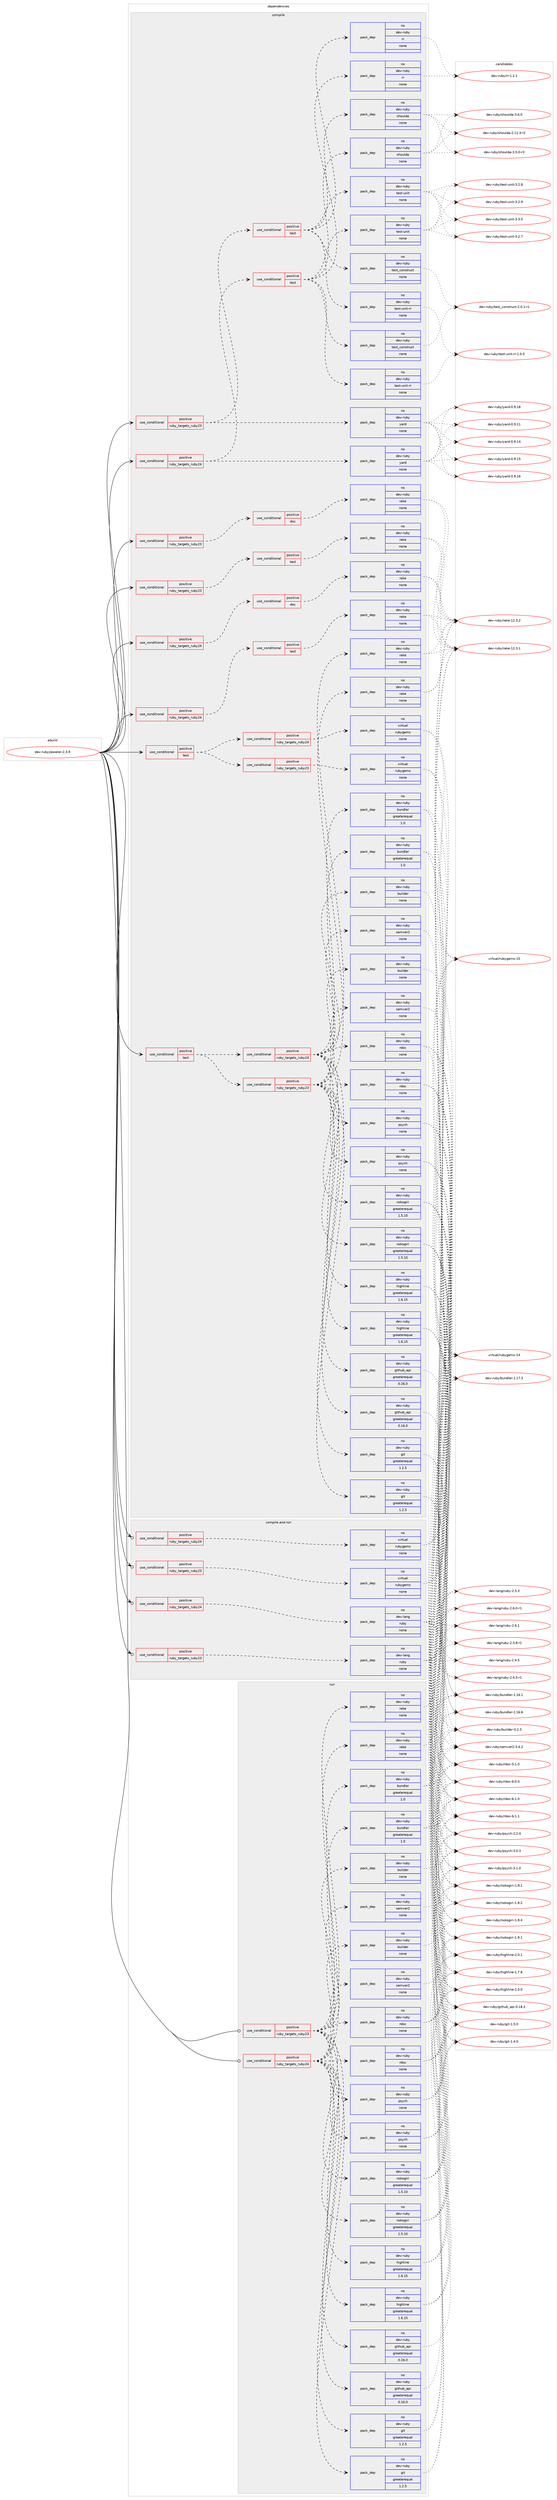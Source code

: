 digraph prolog {

# *************
# Graph options
# *************

newrank=true;
concentrate=true;
compound=true;
graph [rankdir=LR,fontname=Helvetica,fontsize=10,ranksep=1.5];#, ranksep=2.5, nodesep=0.2];
edge  [arrowhead=vee];
node  [fontname=Helvetica,fontsize=10];

# **********
# The ebuild
# **********

subgraph cluster_leftcol {
color=gray;
rank=same;
label=<<i>ebuild</i>>;
id [label="dev-ruby/jeweler-2.3.9", color=red, width=4, href="../dev-ruby/jeweler-2.3.9.svg"];
}

# ****************
# The dependencies
# ****************

subgraph cluster_midcol {
color=gray;
label=<<i>dependencies</i>>;
subgraph cluster_compile {
fillcolor="#eeeeee";
style=filled;
label=<<i>compile</i>>;
subgraph cond403226 {
dependency1499912 [label=<<TABLE BORDER="0" CELLBORDER="1" CELLSPACING="0" CELLPADDING="4"><TR><TD ROWSPAN="3" CELLPADDING="10">use_conditional</TD></TR><TR><TD>positive</TD></TR><TR><TD>ruby_targets_ruby23</TD></TR></TABLE>>, shape=none, color=red];
subgraph cond403227 {
dependency1499913 [label=<<TABLE BORDER="0" CELLBORDER="1" CELLSPACING="0" CELLPADDING="4"><TR><TD ROWSPAN="3" CELLPADDING="10">use_conditional</TD></TR><TR><TD>positive</TD></TR><TR><TD>doc</TD></TR></TABLE>>, shape=none, color=red];
subgraph pack1073235 {
dependency1499914 [label=<<TABLE BORDER="0" CELLBORDER="1" CELLSPACING="0" CELLPADDING="4" WIDTH="220"><TR><TD ROWSPAN="6" CELLPADDING="30">pack_dep</TD></TR><TR><TD WIDTH="110">no</TD></TR><TR><TD>dev-ruby</TD></TR><TR><TD>rake</TD></TR><TR><TD>none</TD></TR><TR><TD></TD></TR></TABLE>>, shape=none, color=blue];
}
dependency1499913:e -> dependency1499914:w [weight=20,style="dashed",arrowhead="vee"];
}
dependency1499912:e -> dependency1499913:w [weight=20,style="dashed",arrowhead="vee"];
}
id:e -> dependency1499912:w [weight=20,style="solid",arrowhead="vee"];
subgraph cond403228 {
dependency1499915 [label=<<TABLE BORDER="0" CELLBORDER="1" CELLSPACING="0" CELLPADDING="4"><TR><TD ROWSPAN="3" CELLPADDING="10">use_conditional</TD></TR><TR><TD>positive</TD></TR><TR><TD>ruby_targets_ruby23</TD></TR></TABLE>>, shape=none, color=red];
subgraph cond403229 {
dependency1499916 [label=<<TABLE BORDER="0" CELLBORDER="1" CELLSPACING="0" CELLPADDING="4"><TR><TD ROWSPAN="3" CELLPADDING="10">use_conditional</TD></TR><TR><TD>positive</TD></TR><TR><TD>test</TD></TR></TABLE>>, shape=none, color=red];
subgraph pack1073236 {
dependency1499917 [label=<<TABLE BORDER="0" CELLBORDER="1" CELLSPACING="0" CELLPADDING="4" WIDTH="220"><TR><TD ROWSPAN="6" CELLPADDING="30">pack_dep</TD></TR><TR><TD WIDTH="110">no</TD></TR><TR><TD>dev-ruby</TD></TR><TR><TD>rake</TD></TR><TR><TD>none</TD></TR><TR><TD></TD></TR></TABLE>>, shape=none, color=blue];
}
dependency1499916:e -> dependency1499917:w [weight=20,style="dashed",arrowhead="vee"];
}
dependency1499915:e -> dependency1499916:w [weight=20,style="dashed",arrowhead="vee"];
}
id:e -> dependency1499915:w [weight=20,style="solid",arrowhead="vee"];
subgraph cond403230 {
dependency1499918 [label=<<TABLE BORDER="0" CELLBORDER="1" CELLSPACING="0" CELLPADDING="4"><TR><TD ROWSPAN="3" CELLPADDING="10">use_conditional</TD></TR><TR><TD>positive</TD></TR><TR><TD>ruby_targets_ruby23</TD></TR></TABLE>>, shape=none, color=red];
subgraph pack1073237 {
dependency1499919 [label=<<TABLE BORDER="0" CELLBORDER="1" CELLSPACING="0" CELLPADDING="4" WIDTH="220"><TR><TD ROWSPAN="6" CELLPADDING="30">pack_dep</TD></TR><TR><TD WIDTH="110">no</TD></TR><TR><TD>dev-ruby</TD></TR><TR><TD>yard</TD></TR><TR><TD>none</TD></TR><TR><TD></TD></TR></TABLE>>, shape=none, color=blue];
}
dependency1499918:e -> dependency1499919:w [weight=20,style="dashed",arrowhead="vee"];
subgraph cond403231 {
dependency1499920 [label=<<TABLE BORDER="0" CELLBORDER="1" CELLSPACING="0" CELLPADDING="4"><TR><TD ROWSPAN="3" CELLPADDING="10">use_conditional</TD></TR><TR><TD>positive</TD></TR><TR><TD>test</TD></TR></TABLE>>, shape=none, color=red];
subgraph pack1073238 {
dependency1499921 [label=<<TABLE BORDER="0" CELLBORDER="1" CELLSPACING="0" CELLPADDING="4" WIDTH="220"><TR><TD ROWSPAN="6" CELLPADDING="30">pack_dep</TD></TR><TR><TD WIDTH="110">no</TD></TR><TR><TD>dev-ruby</TD></TR><TR><TD>shoulda</TD></TR><TR><TD>none</TD></TR><TR><TD></TD></TR></TABLE>>, shape=none, color=blue];
}
dependency1499920:e -> dependency1499921:w [weight=20,style="dashed",arrowhead="vee"];
subgraph pack1073239 {
dependency1499922 [label=<<TABLE BORDER="0" CELLBORDER="1" CELLSPACING="0" CELLPADDING="4" WIDTH="220"><TR><TD ROWSPAN="6" CELLPADDING="30">pack_dep</TD></TR><TR><TD WIDTH="110">no</TD></TR><TR><TD>dev-ruby</TD></TR><TR><TD>rr</TD></TR><TR><TD>none</TD></TR><TR><TD></TD></TR></TABLE>>, shape=none, color=blue];
}
dependency1499920:e -> dependency1499922:w [weight=20,style="dashed",arrowhead="vee"];
subgraph pack1073240 {
dependency1499923 [label=<<TABLE BORDER="0" CELLBORDER="1" CELLSPACING="0" CELLPADDING="4" WIDTH="220"><TR><TD ROWSPAN="6" CELLPADDING="30">pack_dep</TD></TR><TR><TD WIDTH="110">no</TD></TR><TR><TD>dev-ruby</TD></TR><TR><TD>test-unit-rr</TD></TR><TR><TD>none</TD></TR><TR><TD></TD></TR></TABLE>>, shape=none, color=blue];
}
dependency1499920:e -> dependency1499923:w [weight=20,style="dashed",arrowhead="vee"];
subgraph pack1073241 {
dependency1499924 [label=<<TABLE BORDER="0" CELLBORDER="1" CELLSPACING="0" CELLPADDING="4" WIDTH="220"><TR><TD ROWSPAN="6" CELLPADDING="30">pack_dep</TD></TR><TR><TD WIDTH="110">no</TD></TR><TR><TD>dev-ruby</TD></TR><TR><TD>test_construct</TD></TR><TR><TD>none</TD></TR><TR><TD></TD></TR></TABLE>>, shape=none, color=blue];
}
dependency1499920:e -> dependency1499924:w [weight=20,style="dashed",arrowhead="vee"];
subgraph pack1073242 {
dependency1499925 [label=<<TABLE BORDER="0" CELLBORDER="1" CELLSPACING="0" CELLPADDING="4" WIDTH="220"><TR><TD ROWSPAN="6" CELLPADDING="30">pack_dep</TD></TR><TR><TD WIDTH="110">no</TD></TR><TR><TD>dev-ruby</TD></TR><TR><TD>test-unit</TD></TR><TR><TD>none</TD></TR><TR><TD></TD></TR></TABLE>>, shape=none, color=blue];
}
dependency1499920:e -> dependency1499925:w [weight=20,style="dashed",arrowhead="vee"];
}
dependency1499918:e -> dependency1499920:w [weight=20,style="dashed",arrowhead="vee"];
}
id:e -> dependency1499918:w [weight=20,style="solid",arrowhead="vee"];
subgraph cond403232 {
dependency1499926 [label=<<TABLE BORDER="0" CELLBORDER="1" CELLSPACING="0" CELLPADDING="4"><TR><TD ROWSPAN="3" CELLPADDING="10">use_conditional</TD></TR><TR><TD>positive</TD></TR><TR><TD>ruby_targets_ruby24</TD></TR></TABLE>>, shape=none, color=red];
subgraph cond403233 {
dependency1499927 [label=<<TABLE BORDER="0" CELLBORDER="1" CELLSPACING="0" CELLPADDING="4"><TR><TD ROWSPAN="3" CELLPADDING="10">use_conditional</TD></TR><TR><TD>positive</TD></TR><TR><TD>doc</TD></TR></TABLE>>, shape=none, color=red];
subgraph pack1073243 {
dependency1499928 [label=<<TABLE BORDER="0" CELLBORDER="1" CELLSPACING="0" CELLPADDING="4" WIDTH="220"><TR><TD ROWSPAN="6" CELLPADDING="30">pack_dep</TD></TR><TR><TD WIDTH="110">no</TD></TR><TR><TD>dev-ruby</TD></TR><TR><TD>rake</TD></TR><TR><TD>none</TD></TR><TR><TD></TD></TR></TABLE>>, shape=none, color=blue];
}
dependency1499927:e -> dependency1499928:w [weight=20,style="dashed",arrowhead="vee"];
}
dependency1499926:e -> dependency1499927:w [weight=20,style="dashed",arrowhead="vee"];
}
id:e -> dependency1499926:w [weight=20,style="solid",arrowhead="vee"];
subgraph cond403234 {
dependency1499929 [label=<<TABLE BORDER="0" CELLBORDER="1" CELLSPACING="0" CELLPADDING="4"><TR><TD ROWSPAN="3" CELLPADDING="10">use_conditional</TD></TR><TR><TD>positive</TD></TR><TR><TD>ruby_targets_ruby24</TD></TR></TABLE>>, shape=none, color=red];
subgraph cond403235 {
dependency1499930 [label=<<TABLE BORDER="0" CELLBORDER="1" CELLSPACING="0" CELLPADDING="4"><TR><TD ROWSPAN="3" CELLPADDING="10">use_conditional</TD></TR><TR><TD>positive</TD></TR><TR><TD>test</TD></TR></TABLE>>, shape=none, color=red];
subgraph pack1073244 {
dependency1499931 [label=<<TABLE BORDER="0" CELLBORDER="1" CELLSPACING="0" CELLPADDING="4" WIDTH="220"><TR><TD ROWSPAN="6" CELLPADDING="30">pack_dep</TD></TR><TR><TD WIDTH="110">no</TD></TR><TR><TD>dev-ruby</TD></TR><TR><TD>rake</TD></TR><TR><TD>none</TD></TR><TR><TD></TD></TR></TABLE>>, shape=none, color=blue];
}
dependency1499930:e -> dependency1499931:w [weight=20,style="dashed",arrowhead="vee"];
}
dependency1499929:e -> dependency1499930:w [weight=20,style="dashed",arrowhead="vee"];
}
id:e -> dependency1499929:w [weight=20,style="solid",arrowhead="vee"];
subgraph cond403236 {
dependency1499932 [label=<<TABLE BORDER="0" CELLBORDER="1" CELLSPACING="0" CELLPADDING="4"><TR><TD ROWSPAN="3" CELLPADDING="10">use_conditional</TD></TR><TR><TD>positive</TD></TR><TR><TD>ruby_targets_ruby24</TD></TR></TABLE>>, shape=none, color=red];
subgraph pack1073245 {
dependency1499933 [label=<<TABLE BORDER="0" CELLBORDER="1" CELLSPACING="0" CELLPADDING="4" WIDTH="220"><TR><TD ROWSPAN="6" CELLPADDING="30">pack_dep</TD></TR><TR><TD WIDTH="110">no</TD></TR><TR><TD>dev-ruby</TD></TR><TR><TD>yard</TD></TR><TR><TD>none</TD></TR><TR><TD></TD></TR></TABLE>>, shape=none, color=blue];
}
dependency1499932:e -> dependency1499933:w [weight=20,style="dashed",arrowhead="vee"];
subgraph cond403237 {
dependency1499934 [label=<<TABLE BORDER="0" CELLBORDER="1" CELLSPACING="0" CELLPADDING="4"><TR><TD ROWSPAN="3" CELLPADDING="10">use_conditional</TD></TR><TR><TD>positive</TD></TR><TR><TD>test</TD></TR></TABLE>>, shape=none, color=red];
subgraph pack1073246 {
dependency1499935 [label=<<TABLE BORDER="0" CELLBORDER="1" CELLSPACING="0" CELLPADDING="4" WIDTH="220"><TR><TD ROWSPAN="6" CELLPADDING="30">pack_dep</TD></TR><TR><TD WIDTH="110">no</TD></TR><TR><TD>dev-ruby</TD></TR><TR><TD>shoulda</TD></TR><TR><TD>none</TD></TR><TR><TD></TD></TR></TABLE>>, shape=none, color=blue];
}
dependency1499934:e -> dependency1499935:w [weight=20,style="dashed",arrowhead="vee"];
subgraph pack1073247 {
dependency1499936 [label=<<TABLE BORDER="0" CELLBORDER="1" CELLSPACING="0" CELLPADDING="4" WIDTH="220"><TR><TD ROWSPAN="6" CELLPADDING="30">pack_dep</TD></TR><TR><TD WIDTH="110">no</TD></TR><TR><TD>dev-ruby</TD></TR><TR><TD>rr</TD></TR><TR><TD>none</TD></TR><TR><TD></TD></TR></TABLE>>, shape=none, color=blue];
}
dependency1499934:e -> dependency1499936:w [weight=20,style="dashed",arrowhead="vee"];
subgraph pack1073248 {
dependency1499937 [label=<<TABLE BORDER="0" CELLBORDER="1" CELLSPACING="0" CELLPADDING="4" WIDTH="220"><TR><TD ROWSPAN="6" CELLPADDING="30">pack_dep</TD></TR><TR><TD WIDTH="110">no</TD></TR><TR><TD>dev-ruby</TD></TR><TR><TD>test-unit-rr</TD></TR><TR><TD>none</TD></TR><TR><TD></TD></TR></TABLE>>, shape=none, color=blue];
}
dependency1499934:e -> dependency1499937:w [weight=20,style="dashed",arrowhead="vee"];
subgraph pack1073249 {
dependency1499938 [label=<<TABLE BORDER="0" CELLBORDER="1" CELLSPACING="0" CELLPADDING="4" WIDTH="220"><TR><TD ROWSPAN="6" CELLPADDING="30">pack_dep</TD></TR><TR><TD WIDTH="110">no</TD></TR><TR><TD>dev-ruby</TD></TR><TR><TD>test_construct</TD></TR><TR><TD>none</TD></TR><TR><TD></TD></TR></TABLE>>, shape=none, color=blue];
}
dependency1499934:e -> dependency1499938:w [weight=20,style="dashed",arrowhead="vee"];
subgraph pack1073250 {
dependency1499939 [label=<<TABLE BORDER="0" CELLBORDER="1" CELLSPACING="0" CELLPADDING="4" WIDTH="220"><TR><TD ROWSPAN="6" CELLPADDING="30">pack_dep</TD></TR><TR><TD WIDTH="110">no</TD></TR><TR><TD>dev-ruby</TD></TR><TR><TD>test-unit</TD></TR><TR><TD>none</TD></TR><TR><TD></TD></TR></TABLE>>, shape=none, color=blue];
}
dependency1499934:e -> dependency1499939:w [weight=20,style="dashed",arrowhead="vee"];
}
dependency1499932:e -> dependency1499934:w [weight=20,style="dashed",arrowhead="vee"];
}
id:e -> dependency1499932:w [weight=20,style="solid",arrowhead="vee"];
subgraph cond403238 {
dependency1499940 [label=<<TABLE BORDER="0" CELLBORDER="1" CELLSPACING="0" CELLPADDING="4"><TR><TD ROWSPAN="3" CELLPADDING="10">use_conditional</TD></TR><TR><TD>positive</TD></TR><TR><TD>test</TD></TR></TABLE>>, shape=none, color=red];
subgraph cond403239 {
dependency1499941 [label=<<TABLE BORDER="0" CELLBORDER="1" CELLSPACING="0" CELLPADDING="4"><TR><TD ROWSPAN="3" CELLPADDING="10">use_conditional</TD></TR><TR><TD>positive</TD></TR><TR><TD>ruby_targets_ruby23</TD></TR></TABLE>>, shape=none, color=red];
subgraph pack1073251 {
dependency1499942 [label=<<TABLE BORDER="0" CELLBORDER="1" CELLSPACING="0" CELLPADDING="4" WIDTH="220"><TR><TD ROWSPAN="6" CELLPADDING="30">pack_dep</TD></TR><TR><TD WIDTH="110">no</TD></TR><TR><TD>dev-ruby</TD></TR><TR><TD>builder</TD></TR><TR><TD>none</TD></TR><TR><TD></TD></TR></TABLE>>, shape=none, color=blue];
}
dependency1499941:e -> dependency1499942:w [weight=20,style="dashed",arrowhead="vee"];
subgraph pack1073252 {
dependency1499943 [label=<<TABLE BORDER="0" CELLBORDER="1" CELLSPACING="0" CELLPADDING="4" WIDTH="220"><TR><TD ROWSPAN="6" CELLPADDING="30">pack_dep</TD></TR><TR><TD WIDTH="110">no</TD></TR><TR><TD>dev-ruby</TD></TR><TR><TD>bundler</TD></TR><TR><TD>greaterequal</TD></TR><TR><TD>1.0</TD></TR></TABLE>>, shape=none, color=blue];
}
dependency1499941:e -> dependency1499943:w [weight=20,style="dashed",arrowhead="vee"];
subgraph pack1073253 {
dependency1499944 [label=<<TABLE BORDER="0" CELLBORDER="1" CELLSPACING="0" CELLPADDING="4" WIDTH="220"><TR><TD ROWSPAN="6" CELLPADDING="30">pack_dep</TD></TR><TR><TD WIDTH="110">no</TD></TR><TR><TD>dev-ruby</TD></TR><TR><TD>git</TD></TR><TR><TD>greaterequal</TD></TR><TR><TD>1.2.5</TD></TR></TABLE>>, shape=none, color=blue];
}
dependency1499941:e -> dependency1499944:w [weight=20,style="dashed",arrowhead="vee"];
subgraph pack1073254 {
dependency1499945 [label=<<TABLE BORDER="0" CELLBORDER="1" CELLSPACING="0" CELLPADDING="4" WIDTH="220"><TR><TD ROWSPAN="6" CELLPADDING="30">pack_dep</TD></TR><TR><TD WIDTH="110">no</TD></TR><TR><TD>dev-ruby</TD></TR><TR><TD>github_api</TD></TR><TR><TD>greaterequal</TD></TR><TR><TD>0.16.0</TD></TR></TABLE>>, shape=none, color=blue];
}
dependency1499941:e -> dependency1499945:w [weight=20,style="dashed",arrowhead="vee"];
subgraph pack1073255 {
dependency1499946 [label=<<TABLE BORDER="0" CELLBORDER="1" CELLSPACING="0" CELLPADDING="4" WIDTH="220"><TR><TD ROWSPAN="6" CELLPADDING="30">pack_dep</TD></TR><TR><TD WIDTH="110">no</TD></TR><TR><TD>dev-ruby</TD></TR><TR><TD>highline</TD></TR><TR><TD>greaterequal</TD></TR><TR><TD>1.6.15</TD></TR></TABLE>>, shape=none, color=blue];
}
dependency1499941:e -> dependency1499946:w [weight=20,style="dashed",arrowhead="vee"];
subgraph pack1073256 {
dependency1499947 [label=<<TABLE BORDER="0" CELLBORDER="1" CELLSPACING="0" CELLPADDING="4" WIDTH="220"><TR><TD ROWSPAN="6" CELLPADDING="30">pack_dep</TD></TR><TR><TD WIDTH="110">no</TD></TR><TR><TD>dev-ruby</TD></TR><TR><TD>nokogiri</TD></TR><TR><TD>greaterequal</TD></TR><TR><TD>1.5.10</TD></TR></TABLE>>, shape=none, color=blue];
}
dependency1499941:e -> dependency1499947:w [weight=20,style="dashed",arrowhead="vee"];
subgraph pack1073257 {
dependency1499948 [label=<<TABLE BORDER="0" CELLBORDER="1" CELLSPACING="0" CELLPADDING="4" WIDTH="220"><TR><TD ROWSPAN="6" CELLPADDING="30">pack_dep</TD></TR><TR><TD WIDTH="110">no</TD></TR><TR><TD>dev-ruby</TD></TR><TR><TD>psych</TD></TR><TR><TD>none</TD></TR><TR><TD></TD></TR></TABLE>>, shape=none, color=blue];
}
dependency1499941:e -> dependency1499948:w [weight=20,style="dashed",arrowhead="vee"];
subgraph pack1073258 {
dependency1499949 [label=<<TABLE BORDER="0" CELLBORDER="1" CELLSPACING="0" CELLPADDING="4" WIDTH="220"><TR><TD ROWSPAN="6" CELLPADDING="30">pack_dep</TD></TR><TR><TD WIDTH="110">no</TD></TR><TR><TD>dev-ruby</TD></TR><TR><TD>rake</TD></TR><TR><TD>none</TD></TR><TR><TD></TD></TR></TABLE>>, shape=none, color=blue];
}
dependency1499941:e -> dependency1499949:w [weight=20,style="dashed",arrowhead="vee"];
subgraph pack1073259 {
dependency1499950 [label=<<TABLE BORDER="0" CELLBORDER="1" CELLSPACING="0" CELLPADDING="4" WIDTH="220"><TR><TD ROWSPAN="6" CELLPADDING="30">pack_dep</TD></TR><TR><TD WIDTH="110">no</TD></TR><TR><TD>dev-ruby</TD></TR><TR><TD>rdoc</TD></TR><TR><TD>none</TD></TR><TR><TD></TD></TR></TABLE>>, shape=none, color=blue];
}
dependency1499941:e -> dependency1499950:w [weight=20,style="dashed",arrowhead="vee"];
subgraph pack1073260 {
dependency1499951 [label=<<TABLE BORDER="0" CELLBORDER="1" CELLSPACING="0" CELLPADDING="4" WIDTH="220"><TR><TD ROWSPAN="6" CELLPADDING="30">pack_dep</TD></TR><TR><TD WIDTH="110">no</TD></TR><TR><TD>dev-ruby</TD></TR><TR><TD>semver2</TD></TR><TR><TD>none</TD></TR><TR><TD></TD></TR></TABLE>>, shape=none, color=blue];
}
dependency1499941:e -> dependency1499951:w [weight=20,style="dashed",arrowhead="vee"];
}
dependency1499940:e -> dependency1499941:w [weight=20,style="dashed",arrowhead="vee"];
subgraph cond403240 {
dependency1499952 [label=<<TABLE BORDER="0" CELLBORDER="1" CELLSPACING="0" CELLPADDING="4"><TR><TD ROWSPAN="3" CELLPADDING="10">use_conditional</TD></TR><TR><TD>positive</TD></TR><TR><TD>ruby_targets_ruby24</TD></TR></TABLE>>, shape=none, color=red];
subgraph pack1073261 {
dependency1499953 [label=<<TABLE BORDER="0" CELLBORDER="1" CELLSPACING="0" CELLPADDING="4" WIDTH="220"><TR><TD ROWSPAN="6" CELLPADDING="30">pack_dep</TD></TR><TR><TD WIDTH="110">no</TD></TR><TR><TD>dev-ruby</TD></TR><TR><TD>builder</TD></TR><TR><TD>none</TD></TR><TR><TD></TD></TR></TABLE>>, shape=none, color=blue];
}
dependency1499952:e -> dependency1499953:w [weight=20,style="dashed",arrowhead="vee"];
subgraph pack1073262 {
dependency1499954 [label=<<TABLE BORDER="0" CELLBORDER="1" CELLSPACING="0" CELLPADDING="4" WIDTH="220"><TR><TD ROWSPAN="6" CELLPADDING="30">pack_dep</TD></TR><TR><TD WIDTH="110">no</TD></TR><TR><TD>dev-ruby</TD></TR><TR><TD>bundler</TD></TR><TR><TD>greaterequal</TD></TR><TR><TD>1.0</TD></TR></TABLE>>, shape=none, color=blue];
}
dependency1499952:e -> dependency1499954:w [weight=20,style="dashed",arrowhead="vee"];
subgraph pack1073263 {
dependency1499955 [label=<<TABLE BORDER="0" CELLBORDER="1" CELLSPACING="0" CELLPADDING="4" WIDTH="220"><TR><TD ROWSPAN="6" CELLPADDING="30">pack_dep</TD></TR><TR><TD WIDTH="110">no</TD></TR><TR><TD>dev-ruby</TD></TR><TR><TD>git</TD></TR><TR><TD>greaterequal</TD></TR><TR><TD>1.2.5</TD></TR></TABLE>>, shape=none, color=blue];
}
dependency1499952:e -> dependency1499955:w [weight=20,style="dashed",arrowhead="vee"];
subgraph pack1073264 {
dependency1499956 [label=<<TABLE BORDER="0" CELLBORDER="1" CELLSPACING="0" CELLPADDING="4" WIDTH="220"><TR><TD ROWSPAN="6" CELLPADDING="30">pack_dep</TD></TR><TR><TD WIDTH="110">no</TD></TR><TR><TD>dev-ruby</TD></TR><TR><TD>github_api</TD></TR><TR><TD>greaterequal</TD></TR><TR><TD>0.16.0</TD></TR></TABLE>>, shape=none, color=blue];
}
dependency1499952:e -> dependency1499956:w [weight=20,style="dashed",arrowhead="vee"];
subgraph pack1073265 {
dependency1499957 [label=<<TABLE BORDER="0" CELLBORDER="1" CELLSPACING="0" CELLPADDING="4" WIDTH="220"><TR><TD ROWSPAN="6" CELLPADDING="30">pack_dep</TD></TR><TR><TD WIDTH="110">no</TD></TR><TR><TD>dev-ruby</TD></TR><TR><TD>highline</TD></TR><TR><TD>greaterequal</TD></TR><TR><TD>1.6.15</TD></TR></TABLE>>, shape=none, color=blue];
}
dependency1499952:e -> dependency1499957:w [weight=20,style="dashed",arrowhead="vee"];
subgraph pack1073266 {
dependency1499958 [label=<<TABLE BORDER="0" CELLBORDER="1" CELLSPACING="0" CELLPADDING="4" WIDTH="220"><TR><TD ROWSPAN="6" CELLPADDING="30">pack_dep</TD></TR><TR><TD WIDTH="110">no</TD></TR><TR><TD>dev-ruby</TD></TR><TR><TD>nokogiri</TD></TR><TR><TD>greaterequal</TD></TR><TR><TD>1.5.10</TD></TR></TABLE>>, shape=none, color=blue];
}
dependency1499952:e -> dependency1499958:w [weight=20,style="dashed",arrowhead="vee"];
subgraph pack1073267 {
dependency1499959 [label=<<TABLE BORDER="0" CELLBORDER="1" CELLSPACING="0" CELLPADDING="4" WIDTH="220"><TR><TD ROWSPAN="6" CELLPADDING="30">pack_dep</TD></TR><TR><TD WIDTH="110">no</TD></TR><TR><TD>dev-ruby</TD></TR><TR><TD>psych</TD></TR><TR><TD>none</TD></TR><TR><TD></TD></TR></TABLE>>, shape=none, color=blue];
}
dependency1499952:e -> dependency1499959:w [weight=20,style="dashed",arrowhead="vee"];
subgraph pack1073268 {
dependency1499960 [label=<<TABLE BORDER="0" CELLBORDER="1" CELLSPACING="0" CELLPADDING="4" WIDTH="220"><TR><TD ROWSPAN="6" CELLPADDING="30">pack_dep</TD></TR><TR><TD WIDTH="110">no</TD></TR><TR><TD>dev-ruby</TD></TR><TR><TD>rake</TD></TR><TR><TD>none</TD></TR><TR><TD></TD></TR></TABLE>>, shape=none, color=blue];
}
dependency1499952:e -> dependency1499960:w [weight=20,style="dashed",arrowhead="vee"];
subgraph pack1073269 {
dependency1499961 [label=<<TABLE BORDER="0" CELLBORDER="1" CELLSPACING="0" CELLPADDING="4" WIDTH="220"><TR><TD ROWSPAN="6" CELLPADDING="30">pack_dep</TD></TR><TR><TD WIDTH="110">no</TD></TR><TR><TD>dev-ruby</TD></TR><TR><TD>rdoc</TD></TR><TR><TD>none</TD></TR><TR><TD></TD></TR></TABLE>>, shape=none, color=blue];
}
dependency1499952:e -> dependency1499961:w [weight=20,style="dashed",arrowhead="vee"];
subgraph pack1073270 {
dependency1499962 [label=<<TABLE BORDER="0" CELLBORDER="1" CELLSPACING="0" CELLPADDING="4" WIDTH="220"><TR><TD ROWSPAN="6" CELLPADDING="30">pack_dep</TD></TR><TR><TD WIDTH="110">no</TD></TR><TR><TD>dev-ruby</TD></TR><TR><TD>semver2</TD></TR><TR><TD>none</TD></TR><TR><TD></TD></TR></TABLE>>, shape=none, color=blue];
}
dependency1499952:e -> dependency1499962:w [weight=20,style="dashed",arrowhead="vee"];
}
dependency1499940:e -> dependency1499952:w [weight=20,style="dashed",arrowhead="vee"];
}
id:e -> dependency1499940:w [weight=20,style="solid",arrowhead="vee"];
subgraph cond403241 {
dependency1499963 [label=<<TABLE BORDER="0" CELLBORDER="1" CELLSPACING="0" CELLPADDING="4"><TR><TD ROWSPAN="3" CELLPADDING="10">use_conditional</TD></TR><TR><TD>positive</TD></TR><TR><TD>test</TD></TR></TABLE>>, shape=none, color=red];
subgraph cond403242 {
dependency1499964 [label=<<TABLE BORDER="0" CELLBORDER="1" CELLSPACING="0" CELLPADDING="4"><TR><TD ROWSPAN="3" CELLPADDING="10">use_conditional</TD></TR><TR><TD>positive</TD></TR><TR><TD>ruby_targets_ruby23</TD></TR></TABLE>>, shape=none, color=red];
subgraph pack1073271 {
dependency1499965 [label=<<TABLE BORDER="0" CELLBORDER="1" CELLSPACING="0" CELLPADDING="4" WIDTH="220"><TR><TD ROWSPAN="6" CELLPADDING="30">pack_dep</TD></TR><TR><TD WIDTH="110">no</TD></TR><TR><TD>virtual</TD></TR><TR><TD>rubygems</TD></TR><TR><TD>none</TD></TR><TR><TD></TD></TR></TABLE>>, shape=none, color=blue];
}
dependency1499964:e -> dependency1499965:w [weight=20,style="dashed",arrowhead="vee"];
}
dependency1499963:e -> dependency1499964:w [weight=20,style="dashed",arrowhead="vee"];
subgraph cond403243 {
dependency1499966 [label=<<TABLE BORDER="0" CELLBORDER="1" CELLSPACING="0" CELLPADDING="4"><TR><TD ROWSPAN="3" CELLPADDING="10">use_conditional</TD></TR><TR><TD>positive</TD></TR><TR><TD>ruby_targets_ruby24</TD></TR></TABLE>>, shape=none, color=red];
subgraph pack1073272 {
dependency1499967 [label=<<TABLE BORDER="0" CELLBORDER="1" CELLSPACING="0" CELLPADDING="4" WIDTH="220"><TR><TD ROWSPAN="6" CELLPADDING="30">pack_dep</TD></TR><TR><TD WIDTH="110">no</TD></TR><TR><TD>virtual</TD></TR><TR><TD>rubygems</TD></TR><TR><TD>none</TD></TR><TR><TD></TD></TR></TABLE>>, shape=none, color=blue];
}
dependency1499966:e -> dependency1499967:w [weight=20,style="dashed",arrowhead="vee"];
}
dependency1499963:e -> dependency1499966:w [weight=20,style="dashed",arrowhead="vee"];
}
id:e -> dependency1499963:w [weight=20,style="solid",arrowhead="vee"];
}
subgraph cluster_compileandrun {
fillcolor="#eeeeee";
style=filled;
label=<<i>compile and run</i>>;
subgraph cond403244 {
dependency1499968 [label=<<TABLE BORDER="0" CELLBORDER="1" CELLSPACING="0" CELLPADDING="4"><TR><TD ROWSPAN="3" CELLPADDING="10">use_conditional</TD></TR><TR><TD>positive</TD></TR><TR><TD>ruby_targets_ruby23</TD></TR></TABLE>>, shape=none, color=red];
subgraph pack1073273 {
dependency1499969 [label=<<TABLE BORDER="0" CELLBORDER="1" CELLSPACING="0" CELLPADDING="4" WIDTH="220"><TR><TD ROWSPAN="6" CELLPADDING="30">pack_dep</TD></TR><TR><TD WIDTH="110">no</TD></TR><TR><TD>dev-lang</TD></TR><TR><TD>ruby</TD></TR><TR><TD>none</TD></TR><TR><TD></TD></TR></TABLE>>, shape=none, color=blue];
}
dependency1499968:e -> dependency1499969:w [weight=20,style="dashed",arrowhead="vee"];
}
id:e -> dependency1499968:w [weight=20,style="solid",arrowhead="odotvee"];
subgraph cond403245 {
dependency1499970 [label=<<TABLE BORDER="0" CELLBORDER="1" CELLSPACING="0" CELLPADDING="4"><TR><TD ROWSPAN="3" CELLPADDING="10">use_conditional</TD></TR><TR><TD>positive</TD></TR><TR><TD>ruby_targets_ruby23</TD></TR></TABLE>>, shape=none, color=red];
subgraph pack1073274 {
dependency1499971 [label=<<TABLE BORDER="0" CELLBORDER="1" CELLSPACING="0" CELLPADDING="4" WIDTH="220"><TR><TD ROWSPAN="6" CELLPADDING="30">pack_dep</TD></TR><TR><TD WIDTH="110">no</TD></TR><TR><TD>virtual</TD></TR><TR><TD>rubygems</TD></TR><TR><TD>none</TD></TR><TR><TD></TD></TR></TABLE>>, shape=none, color=blue];
}
dependency1499970:e -> dependency1499971:w [weight=20,style="dashed",arrowhead="vee"];
}
id:e -> dependency1499970:w [weight=20,style="solid",arrowhead="odotvee"];
subgraph cond403246 {
dependency1499972 [label=<<TABLE BORDER="0" CELLBORDER="1" CELLSPACING="0" CELLPADDING="4"><TR><TD ROWSPAN="3" CELLPADDING="10">use_conditional</TD></TR><TR><TD>positive</TD></TR><TR><TD>ruby_targets_ruby24</TD></TR></TABLE>>, shape=none, color=red];
subgraph pack1073275 {
dependency1499973 [label=<<TABLE BORDER="0" CELLBORDER="1" CELLSPACING="0" CELLPADDING="4" WIDTH="220"><TR><TD ROWSPAN="6" CELLPADDING="30">pack_dep</TD></TR><TR><TD WIDTH="110">no</TD></TR><TR><TD>dev-lang</TD></TR><TR><TD>ruby</TD></TR><TR><TD>none</TD></TR><TR><TD></TD></TR></TABLE>>, shape=none, color=blue];
}
dependency1499972:e -> dependency1499973:w [weight=20,style="dashed",arrowhead="vee"];
}
id:e -> dependency1499972:w [weight=20,style="solid",arrowhead="odotvee"];
subgraph cond403247 {
dependency1499974 [label=<<TABLE BORDER="0" CELLBORDER="1" CELLSPACING="0" CELLPADDING="4"><TR><TD ROWSPAN="3" CELLPADDING="10">use_conditional</TD></TR><TR><TD>positive</TD></TR><TR><TD>ruby_targets_ruby24</TD></TR></TABLE>>, shape=none, color=red];
subgraph pack1073276 {
dependency1499975 [label=<<TABLE BORDER="0" CELLBORDER="1" CELLSPACING="0" CELLPADDING="4" WIDTH="220"><TR><TD ROWSPAN="6" CELLPADDING="30">pack_dep</TD></TR><TR><TD WIDTH="110">no</TD></TR><TR><TD>virtual</TD></TR><TR><TD>rubygems</TD></TR><TR><TD>none</TD></TR><TR><TD></TD></TR></TABLE>>, shape=none, color=blue];
}
dependency1499974:e -> dependency1499975:w [weight=20,style="dashed",arrowhead="vee"];
}
id:e -> dependency1499974:w [weight=20,style="solid",arrowhead="odotvee"];
}
subgraph cluster_run {
fillcolor="#eeeeee";
style=filled;
label=<<i>run</i>>;
subgraph cond403248 {
dependency1499976 [label=<<TABLE BORDER="0" CELLBORDER="1" CELLSPACING="0" CELLPADDING="4"><TR><TD ROWSPAN="3" CELLPADDING="10">use_conditional</TD></TR><TR><TD>positive</TD></TR><TR><TD>ruby_targets_ruby23</TD></TR></TABLE>>, shape=none, color=red];
subgraph pack1073277 {
dependency1499977 [label=<<TABLE BORDER="0" CELLBORDER="1" CELLSPACING="0" CELLPADDING="4" WIDTH="220"><TR><TD ROWSPAN="6" CELLPADDING="30">pack_dep</TD></TR><TR><TD WIDTH="110">no</TD></TR><TR><TD>dev-ruby</TD></TR><TR><TD>builder</TD></TR><TR><TD>none</TD></TR><TR><TD></TD></TR></TABLE>>, shape=none, color=blue];
}
dependency1499976:e -> dependency1499977:w [weight=20,style="dashed",arrowhead="vee"];
subgraph pack1073278 {
dependency1499978 [label=<<TABLE BORDER="0" CELLBORDER="1" CELLSPACING="0" CELLPADDING="4" WIDTH="220"><TR><TD ROWSPAN="6" CELLPADDING="30">pack_dep</TD></TR><TR><TD WIDTH="110">no</TD></TR><TR><TD>dev-ruby</TD></TR><TR><TD>bundler</TD></TR><TR><TD>greaterequal</TD></TR><TR><TD>1.0</TD></TR></TABLE>>, shape=none, color=blue];
}
dependency1499976:e -> dependency1499978:w [weight=20,style="dashed",arrowhead="vee"];
subgraph pack1073279 {
dependency1499979 [label=<<TABLE BORDER="0" CELLBORDER="1" CELLSPACING="0" CELLPADDING="4" WIDTH="220"><TR><TD ROWSPAN="6" CELLPADDING="30">pack_dep</TD></TR><TR><TD WIDTH="110">no</TD></TR><TR><TD>dev-ruby</TD></TR><TR><TD>git</TD></TR><TR><TD>greaterequal</TD></TR><TR><TD>1.2.5</TD></TR></TABLE>>, shape=none, color=blue];
}
dependency1499976:e -> dependency1499979:w [weight=20,style="dashed",arrowhead="vee"];
subgraph pack1073280 {
dependency1499980 [label=<<TABLE BORDER="0" CELLBORDER="1" CELLSPACING="0" CELLPADDING="4" WIDTH="220"><TR><TD ROWSPAN="6" CELLPADDING="30">pack_dep</TD></TR><TR><TD WIDTH="110">no</TD></TR><TR><TD>dev-ruby</TD></TR><TR><TD>github_api</TD></TR><TR><TD>greaterequal</TD></TR><TR><TD>0.16.0</TD></TR></TABLE>>, shape=none, color=blue];
}
dependency1499976:e -> dependency1499980:w [weight=20,style="dashed",arrowhead="vee"];
subgraph pack1073281 {
dependency1499981 [label=<<TABLE BORDER="0" CELLBORDER="1" CELLSPACING="0" CELLPADDING="4" WIDTH="220"><TR><TD ROWSPAN="6" CELLPADDING="30">pack_dep</TD></TR><TR><TD WIDTH="110">no</TD></TR><TR><TD>dev-ruby</TD></TR><TR><TD>highline</TD></TR><TR><TD>greaterequal</TD></TR><TR><TD>1.6.15</TD></TR></TABLE>>, shape=none, color=blue];
}
dependency1499976:e -> dependency1499981:w [weight=20,style="dashed",arrowhead="vee"];
subgraph pack1073282 {
dependency1499982 [label=<<TABLE BORDER="0" CELLBORDER="1" CELLSPACING="0" CELLPADDING="4" WIDTH="220"><TR><TD ROWSPAN="6" CELLPADDING="30">pack_dep</TD></TR><TR><TD WIDTH="110">no</TD></TR><TR><TD>dev-ruby</TD></TR><TR><TD>nokogiri</TD></TR><TR><TD>greaterequal</TD></TR><TR><TD>1.5.10</TD></TR></TABLE>>, shape=none, color=blue];
}
dependency1499976:e -> dependency1499982:w [weight=20,style="dashed",arrowhead="vee"];
subgraph pack1073283 {
dependency1499983 [label=<<TABLE BORDER="0" CELLBORDER="1" CELLSPACING="0" CELLPADDING="4" WIDTH="220"><TR><TD ROWSPAN="6" CELLPADDING="30">pack_dep</TD></TR><TR><TD WIDTH="110">no</TD></TR><TR><TD>dev-ruby</TD></TR><TR><TD>psych</TD></TR><TR><TD>none</TD></TR><TR><TD></TD></TR></TABLE>>, shape=none, color=blue];
}
dependency1499976:e -> dependency1499983:w [weight=20,style="dashed",arrowhead="vee"];
subgraph pack1073284 {
dependency1499984 [label=<<TABLE BORDER="0" CELLBORDER="1" CELLSPACING="0" CELLPADDING="4" WIDTH="220"><TR><TD ROWSPAN="6" CELLPADDING="30">pack_dep</TD></TR><TR><TD WIDTH="110">no</TD></TR><TR><TD>dev-ruby</TD></TR><TR><TD>rake</TD></TR><TR><TD>none</TD></TR><TR><TD></TD></TR></TABLE>>, shape=none, color=blue];
}
dependency1499976:e -> dependency1499984:w [weight=20,style="dashed",arrowhead="vee"];
subgraph pack1073285 {
dependency1499985 [label=<<TABLE BORDER="0" CELLBORDER="1" CELLSPACING="0" CELLPADDING="4" WIDTH="220"><TR><TD ROWSPAN="6" CELLPADDING="30">pack_dep</TD></TR><TR><TD WIDTH="110">no</TD></TR><TR><TD>dev-ruby</TD></TR><TR><TD>rdoc</TD></TR><TR><TD>none</TD></TR><TR><TD></TD></TR></TABLE>>, shape=none, color=blue];
}
dependency1499976:e -> dependency1499985:w [weight=20,style="dashed",arrowhead="vee"];
subgraph pack1073286 {
dependency1499986 [label=<<TABLE BORDER="0" CELLBORDER="1" CELLSPACING="0" CELLPADDING="4" WIDTH="220"><TR><TD ROWSPAN="6" CELLPADDING="30">pack_dep</TD></TR><TR><TD WIDTH="110">no</TD></TR><TR><TD>dev-ruby</TD></TR><TR><TD>semver2</TD></TR><TR><TD>none</TD></TR><TR><TD></TD></TR></TABLE>>, shape=none, color=blue];
}
dependency1499976:e -> dependency1499986:w [weight=20,style="dashed",arrowhead="vee"];
}
id:e -> dependency1499976:w [weight=20,style="solid",arrowhead="odot"];
subgraph cond403249 {
dependency1499987 [label=<<TABLE BORDER="0" CELLBORDER="1" CELLSPACING="0" CELLPADDING="4"><TR><TD ROWSPAN="3" CELLPADDING="10">use_conditional</TD></TR><TR><TD>positive</TD></TR><TR><TD>ruby_targets_ruby24</TD></TR></TABLE>>, shape=none, color=red];
subgraph pack1073287 {
dependency1499988 [label=<<TABLE BORDER="0" CELLBORDER="1" CELLSPACING="0" CELLPADDING="4" WIDTH="220"><TR><TD ROWSPAN="6" CELLPADDING="30">pack_dep</TD></TR><TR><TD WIDTH="110">no</TD></TR><TR><TD>dev-ruby</TD></TR><TR><TD>builder</TD></TR><TR><TD>none</TD></TR><TR><TD></TD></TR></TABLE>>, shape=none, color=blue];
}
dependency1499987:e -> dependency1499988:w [weight=20,style="dashed",arrowhead="vee"];
subgraph pack1073288 {
dependency1499989 [label=<<TABLE BORDER="0" CELLBORDER="1" CELLSPACING="0" CELLPADDING="4" WIDTH="220"><TR><TD ROWSPAN="6" CELLPADDING="30">pack_dep</TD></TR><TR><TD WIDTH="110">no</TD></TR><TR><TD>dev-ruby</TD></TR><TR><TD>bundler</TD></TR><TR><TD>greaterequal</TD></TR><TR><TD>1.0</TD></TR></TABLE>>, shape=none, color=blue];
}
dependency1499987:e -> dependency1499989:w [weight=20,style="dashed",arrowhead="vee"];
subgraph pack1073289 {
dependency1499990 [label=<<TABLE BORDER="0" CELLBORDER="1" CELLSPACING="0" CELLPADDING="4" WIDTH="220"><TR><TD ROWSPAN="6" CELLPADDING="30">pack_dep</TD></TR><TR><TD WIDTH="110">no</TD></TR><TR><TD>dev-ruby</TD></TR><TR><TD>git</TD></TR><TR><TD>greaterequal</TD></TR><TR><TD>1.2.5</TD></TR></TABLE>>, shape=none, color=blue];
}
dependency1499987:e -> dependency1499990:w [weight=20,style="dashed",arrowhead="vee"];
subgraph pack1073290 {
dependency1499991 [label=<<TABLE BORDER="0" CELLBORDER="1" CELLSPACING="0" CELLPADDING="4" WIDTH="220"><TR><TD ROWSPAN="6" CELLPADDING="30">pack_dep</TD></TR><TR><TD WIDTH="110">no</TD></TR><TR><TD>dev-ruby</TD></TR><TR><TD>github_api</TD></TR><TR><TD>greaterequal</TD></TR><TR><TD>0.16.0</TD></TR></TABLE>>, shape=none, color=blue];
}
dependency1499987:e -> dependency1499991:w [weight=20,style="dashed",arrowhead="vee"];
subgraph pack1073291 {
dependency1499992 [label=<<TABLE BORDER="0" CELLBORDER="1" CELLSPACING="0" CELLPADDING="4" WIDTH="220"><TR><TD ROWSPAN="6" CELLPADDING="30">pack_dep</TD></TR><TR><TD WIDTH="110">no</TD></TR><TR><TD>dev-ruby</TD></TR><TR><TD>highline</TD></TR><TR><TD>greaterequal</TD></TR><TR><TD>1.6.15</TD></TR></TABLE>>, shape=none, color=blue];
}
dependency1499987:e -> dependency1499992:w [weight=20,style="dashed",arrowhead="vee"];
subgraph pack1073292 {
dependency1499993 [label=<<TABLE BORDER="0" CELLBORDER="1" CELLSPACING="0" CELLPADDING="4" WIDTH="220"><TR><TD ROWSPAN="6" CELLPADDING="30">pack_dep</TD></TR><TR><TD WIDTH="110">no</TD></TR><TR><TD>dev-ruby</TD></TR><TR><TD>nokogiri</TD></TR><TR><TD>greaterequal</TD></TR><TR><TD>1.5.10</TD></TR></TABLE>>, shape=none, color=blue];
}
dependency1499987:e -> dependency1499993:w [weight=20,style="dashed",arrowhead="vee"];
subgraph pack1073293 {
dependency1499994 [label=<<TABLE BORDER="0" CELLBORDER="1" CELLSPACING="0" CELLPADDING="4" WIDTH="220"><TR><TD ROWSPAN="6" CELLPADDING="30">pack_dep</TD></TR><TR><TD WIDTH="110">no</TD></TR><TR><TD>dev-ruby</TD></TR><TR><TD>psych</TD></TR><TR><TD>none</TD></TR><TR><TD></TD></TR></TABLE>>, shape=none, color=blue];
}
dependency1499987:e -> dependency1499994:w [weight=20,style="dashed",arrowhead="vee"];
subgraph pack1073294 {
dependency1499995 [label=<<TABLE BORDER="0" CELLBORDER="1" CELLSPACING="0" CELLPADDING="4" WIDTH="220"><TR><TD ROWSPAN="6" CELLPADDING="30">pack_dep</TD></TR><TR><TD WIDTH="110">no</TD></TR><TR><TD>dev-ruby</TD></TR><TR><TD>rake</TD></TR><TR><TD>none</TD></TR><TR><TD></TD></TR></TABLE>>, shape=none, color=blue];
}
dependency1499987:e -> dependency1499995:w [weight=20,style="dashed",arrowhead="vee"];
subgraph pack1073295 {
dependency1499996 [label=<<TABLE BORDER="0" CELLBORDER="1" CELLSPACING="0" CELLPADDING="4" WIDTH="220"><TR><TD ROWSPAN="6" CELLPADDING="30">pack_dep</TD></TR><TR><TD WIDTH="110">no</TD></TR><TR><TD>dev-ruby</TD></TR><TR><TD>rdoc</TD></TR><TR><TD>none</TD></TR><TR><TD></TD></TR></TABLE>>, shape=none, color=blue];
}
dependency1499987:e -> dependency1499996:w [weight=20,style="dashed",arrowhead="vee"];
subgraph pack1073296 {
dependency1499997 [label=<<TABLE BORDER="0" CELLBORDER="1" CELLSPACING="0" CELLPADDING="4" WIDTH="220"><TR><TD ROWSPAN="6" CELLPADDING="30">pack_dep</TD></TR><TR><TD WIDTH="110">no</TD></TR><TR><TD>dev-ruby</TD></TR><TR><TD>semver2</TD></TR><TR><TD>none</TD></TR><TR><TD></TD></TR></TABLE>>, shape=none, color=blue];
}
dependency1499987:e -> dependency1499997:w [weight=20,style="dashed",arrowhead="vee"];
}
id:e -> dependency1499987:w [weight=20,style="solid",arrowhead="odot"];
}
}

# **************
# The candidates
# **************

subgraph cluster_choices {
rank=same;
color=gray;
label=<<i>candidates</i>>;

subgraph choice1073235 {
color=black;
nodesep=1;
choice1001011184511411798121471149710710145495046514649 [label="dev-ruby/rake-12.3.1", color=red, width=4,href="../dev-ruby/rake-12.3.1.svg"];
choice1001011184511411798121471149710710145495046514650 [label="dev-ruby/rake-12.3.2", color=red, width=4,href="../dev-ruby/rake-12.3.2.svg"];
dependency1499914:e -> choice1001011184511411798121471149710710145495046514649:w [style=dotted,weight="100"];
dependency1499914:e -> choice1001011184511411798121471149710710145495046514650:w [style=dotted,weight="100"];
}
subgraph choice1073236 {
color=black;
nodesep=1;
choice1001011184511411798121471149710710145495046514649 [label="dev-ruby/rake-12.3.1", color=red, width=4,href="../dev-ruby/rake-12.3.1.svg"];
choice1001011184511411798121471149710710145495046514650 [label="dev-ruby/rake-12.3.2", color=red, width=4,href="../dev-ruby/rake-12.3.2.svg"];
dependency1499917:e -> choice1001011184511411798121471149710710145495046514649:w [style=dotted,weight="100"];
dependency1499917:e -> choice1001011184511411798121471149710710145495046514650:w [style=dotted,weight="100"];
}
subgraph choice1073237 {
color=black;
nodesep=1;
choice1001011184511411798121471219711410045484657464949 [label="dev-ruby/yard-0.9.11", color=red, width=4,href="../dev-ruby/yard-0.9.11.svg"];
choice1001011184511411798121471219711410045484657464952 [label="dev-ruby/yard-0.9.14", color=red, width=4,href="../dev-ruby/yard-0.9.14.svg"];
choice1001011184511411798121471219711410045484657464953 [label="dev-ruby/yard-0.9.15", color=red, width=4,href="../dev-ruby/yard-0.9.15.svg"];
choice1001011184511411798121471219711410045484657464954 [label="dev-ruby/yard-0.9.16", color=red, width=4,href="../dev-ruby/yard-0.9.16.svg"];
choice1001011184511411798121471219711410045484657464956 [label="dev-ruby/yard-0.9.18", color=red, width=4,href="../dev-ruby/yard-0.9.18.svg"];
dependency1499919:e -> choice1001011184511411798121471219711410045484657464949:w [style=dotted,weight="100"];
dependency1499919:e -> choice1001011184511411798121471219711410045484657464952:w [style=dotted,weight="100"];
dependency1499919:e -> choice1001011184511411798121471219711410045484657464953:w [style=dotted,weight="100"];
dependency1499919:e -> choice1001011184511411798121471219711410045484657464954:w [style=dotted,weight="100"];
dependency1499919:e -> choice1001011184511411798121471219711410045484657464956:w [style=dotted,weight="100"];
}
subgraph choice1073238 {
color=black;
nodesep=1;
choice10010111845114117981214711510411111710810097455046494946514511450 [label="dev-ruby/shoulda-2.11.3-r2", color=red, width=4,href="../dev-ruby/shoulda-2.11.3-r2.svg"];
choice100101118451141179812147115104111117108100974551465346484511451 [label="dev-ruby/shoulda-3.5.0-r3", color=red, width=4,href="../dev-ruby/shoulda-3.5.0-r3.svg"];
choice10010111845114117981214711510411111710810097455146544648 [label="dev-ruby/shoulda-3.6.0", color=red, width=4,href="../dev-ruby/shoulda-3.6.0.svg"];
dependency1499921:e -> choice10010111845114117981214711510411111710810097455046494946514511450:w [style=dotted,weight="100"];
dependency1499921:e -> choice100101118451141179812147115104111117108100974551465346484511451:w [style=dotted,weight="100"];
dependency1499921:e -> choice10010111845114117981214711510411111710810097455146544648:w [style=dotted,weight="100"];
}
subgraph choice1073239 {
color=black;
nodesep=1;
choice100101118451141179812147114114454946504649 [label="dev-ruby/rr-1.2.1", color=red, width=4,href="../dev-ruby/rr-1.2.1.svg"];
dependency1499922:e -> choice100101118451141179812147114114454946504649:w [style=dotted,weight="100"];
}
subgraph choice1073240 {
color=black;
nodesep=1;
choice1001011184511411798121471161011151164511711010511645114114454946484653 [label="dev-ruby/test-unit-rr-1.0.5", color=red, width=4,href="../dev-ruby/test-unit-rr-1.0.5.svg"];
dependency1499923:e -> choice1001011184511411798121471161011151164511711010511645114114454946484653:w [style=dotted,weight="100"];
}
subgraph choice1073241 {
color=black;
nodesep=1;
choice1001011184511411798121471161011151169599111110115116114117991164550464846494511449 [label="dev-ruby/test_construct-2.0.1-r1", color=red, width=4,href="../dev-ruby/test_construct-2.0.1-r1.svg"];
dependency1499924:e -> choice1001011184511411798121471161011151169599111110115116114117991164550464846494511449:w [style=dotted,weight="100"];
}
subgraph choice1073242 {
color=black;
nodesep=1;
choice10010111845114117981214711610111511645117110105116455146504655 [label="dev-ruby/test-unit-3.2.7", color=red, width=4,href="../dev-ruby/test-unit-3.2.7.svg"];
choice10010111845114117981214711610111511645117110105116455146504656 [label="dev-ruby/test-unit-3.2.8", color=red, width=4,href="../dev-ruby/test-unit-3.2.8.svg"];
choice10010111845114117981214711610111511645117110105116455146504657 [label="dev-ruby/test-unit-3.2.9", color=red, width=4,href="../dev-ruby/test-unit-3.2.9.svg"];
choice10010111845114117981214711610111511645117110105116455146514648 [label="dev-ruby/test-unit-3.3.0", color=red, width=4,href="../dev-ruby/test-unit-3.3.0.svg"];
dependency1499925:e -> choice10010111845114117981214711610111511645117110105116455146504655:w [style=dotted,weight="100"];
dependency1499925:e -> choice10010111845114117981214711610111511645117110105116455146504656:w [style=dotted,weight="100"];
dependency1499925:e -> choice10010111845114117981214711610111511645117110105116455146504657:w [style=dotted,weight="100"];
dependency1499925:e -> choice10010111845114117981214711610111511645117110105116455146514648:w [style=dotted,weight="100"];
}
subgraph choice1073243 {
color=black;
nodesep=1;
choice1001011184511411798121471149710710145495046514649 [label="dev-ruby/rake-12.3.1", color=red, width=4,href="../dev-ruby/rake-12.3.1.svg"];
choice1001011184511411798121471149710710145495046514650 [label="dev-ruby/rake-12.3.2", color=red, width=4,href="../dev-ruby/rake-12.3.2.svg"];
dependency1499928:e -> choice1001011184511411798121471149710710145495046514649:w [style=dotted,weight="100"];
dependency1499928:e -> choice1001011184511411798121471149710710145495046514650:w [style=dotted,weight="100"];
}
subgraph choice1073244 {
color=black;
nodesep=1;
choice1001011184511411798121471149710710145495046514649 [label="dev-ruby/rake-12.3.1", color=red, width=4,href="../dev-ruby/rake-12.3.1.svg"];
choice1001011184511411798121471149710710145495046514650 [label="dev-ruby/rake-12.3.2", color=red, width=4,href="../dev-ruby/rake-12.3.2.svg"];
dependency1499931:e -> choice1001011184511411798121471149710710145495046514649:w [style=dotted,weight="100"];
dependency1499931:e -> choice1001011184511411798121471149710710145495046514650:w [style=dotted,weight="100"];
}
subgraph choice1073245 {
color=black;
nodesep=1;
choice1001011184511411798121471219711410045484657464949 [label="dev-ruby/yard-0.9.11", color=red, width=4,href="../dev-ruby/yard-0.9.11.svg"];
choice1001011184511411798121471219711410045484657464952 [label="dev-ruby/yard-0.9.14", color=red, width=4,href="../dev-ruby/yard-0.9.14.svg"];
choice1001011184511411798121471219711410045484657464953 [label="dev-ruby/yard-0.9.15", color=red, width=4,href="../dev-ruby/yard-0.9.15.svg"];
choice1001011184511411798121471219711410045484657464954 [label="dev-ruby/yard-0.9.16", color=red, width=4,href="../dev-ruby/yard-0.9.16.svg"];
choice1001011184511411798121471219711410045484657464956 [label="dev-ruby/yard-0.9.18", color=red, width=4,href="../dev-ruby/yard-0.9.18.svg"];
dependency1499933:e -> choice1001011184511411798121471219711410045484657464949:w [style=dotted,weight="100"];
dependency1499933:e -> choice1001011184511411798121471219711410045484657464952:w [style=dotted,weight="100"];
dependency1499933:e -> choice1001011184511411798121471219711410045484657464953:w [style=dotted,weight="100"];
dependency1499933:e -> choice1001011184511411798121471219711410045484657464954:w [style=dotted,weight="100"];
dependency1499933:e -> choice1001011184511411798121471219711410045484657464956:w [style=dotted,weight="100"];
}
subgraph choice1073246 {
color=black;
nodesep=1;
choice10010111845114117981214711510411111710810097455046494946514511450 [label="dev-ruby/shoulda-2.11.3-r2", color=red, width=4,href="../dev-ruby/shoulda-2.11.3-r2.svg"];
choice100101118451141179812147115104111117108100974551465346484511451 [label="dev-ruby/shoulda-3.5.0-r3", color=red, width=4,href="../dev-ruby/shoulda-3.5.0-r3.svg"];
choice10010111845114117981214711510411111710810097455146544648 [label="dev-ruby/shoulda-3.6.0", color=red, width=4,href="../dev-ruby/shoulda-3.6.0.svg"];
dependency1499935:e -> choice10010111845114117981214711510411111710810097455046494946514511450:w [style=dotted,weight="100"];
dependency1499935:e -> choice100101118451141179812147115104111117108100974551465346484511451:w [style=dotted,weight="100"];
dependency1499935:e -> choice10010111845114117981214711510411111710810097455146544648:w [style=dotted,weight="100"];
}
subgraph choice1073247 {
color=black;
nodesep=1;
choice100101118451141179812147114114454946504649 [label="dev-ruby/rr-1.2.1", color=red, width=4,href="../dev-ruby/rr-1.2.1.svg"];
dependency1499936:e -> choice100101118451141179812147114114454946504649:w [style=dotted,weight="100"];
}
subgraph choice1073248 {
color=black;
nodesep=1;
choice1001011184511411798121471161011151164511711010511645114114454946484653 [label="dev-ruby/test-unit-rr-1.0.5", color=red, width=4,href="../dev-ruby/test-unit-rr-1.0.5.svg"];
dependency1499937:e -> choice1001011184511411798121471161011151164511711010511645114114454946484653:w [style=dotted,weight="100"];
}
subgraph choice1073249 {
color=black;
nodesep=1;
choice1001011184511411798121471161011151169599111110115116114117991164550464846494511449 [label="dev-ruby/test_construct-2.0.1-r1", color=red, width=4,href="../dev-ruby/test_construct-2.0.1-r1.svg"];
dependency1499938:e -> choice1001011184511411798121471161011151169599111110115116114117991164550464846494511449:w [style=dotted,weight="100"];
}
subgraph choice1073250 {
color=black;
nodesep=1;
choice10010111845114117981214711610111511645117110105116455146504655 [label="dev-ruby/test-unit-3.2.7", color=red, width=4,href="../dev-ruby/test-unit-3.2.7.svg"];
choice10010111845114117981214711610111511645117110105116455146504656 [label="dev-ruby/test-unit-3.2.8", color=red, width=4,href="../dev-ruby/test-unit-3.2.8.svg"];
choice10010111845114117981214711610111511645117110105116455146504657 [label="dev-ruby/test-unit-3.2.9", color=red, width=4,href="../dev-ruby/test-unit-3.2.9.svg"];
choice10010111845114117981214711610111511645117110105116455146514648 [label="dev-ruby/test-unit-3.3.0", color=red, width=4,href="../dev-ruby/test-unit-3.3.0.svg"];
dependency1499939:e -> choice10010111845114117981214711610111511645117110105116455146504655:w [style=dotted,weight="100"];
dependency1499939:e -> choice10010111845114117981214711610111511645117110105116455146504656:w [style=dotted,weight="100"];
dependency1499939:e -> choice10010111845114117981214711610111511645117110105116455146504657:w [style=dotted,weight="100"];
dependency1499939:e -> choice10010111845114117981214711610111511645117110105116455146514648:w [style=dotted,weight="100"];
}
subgraph choice1073251 {
color=black;
nodesep=1;
choice10010111845114117981214798117105108100101114455146504651 [label="dev-ruby/builder-3.2.3", color=red, width=4,href="../dev-ruby/builder-3.2.3.svg"];
dependency1499942:e -> choice10010111845114117981214798117105108100101114455146504651:w [style=dotted,weight="100"];
}
subgraph choice1073252 {
color=black;
nodesep=1;
choice1001011184511411798121479811711010010810111445494649544649 [label="dev-ruby/bundler-1.16.1", color=red, width=4,href="../dev-ruby/bundler-1.16.1.svg"];
choice1001011184511411798121479811711010010810111445494649544654 [label="dev-ruby/bundler-1.16.6", color=red, width=4,href="../dev-ruby/bundler-1.16.6.svg"];
choice1001011184511411798121479811711010010810111445494649554651 [label="dev-ruby/bundler-1.17.3", color=red, width=4,href="../dev-ruby/bundler-1.17.3.svg"];
dependency1499943:e -> choice1001011184511411798121479811711010010810111445494649544649:w [style=dotted,weight="100"];
dependency1499943:e -> choice1001011184511411798121479811711010010810111445494649544654:w [style=dotted,weight="100"];
dependency1499943:e -> choice1001011184511411798121479811711010010810111445494649554651:w [style=dotted,weight="100"];
}
subgraph choice1073253 {
color=black;
nodesep=1;
choice100101118451141179812147103105116454946524648 [label="dev-ruby/git-1.4.0", color=red, width=4,href="../dev-ruby/git-1.4.0.svg"];
choice100101118451141179812147103105116454946534648 [label="dev-ruby/git-1.5.0", color=red, width=4,href="../dev-ruby/git-1.5.0.svg"];
dependency1499944:e -> choice100101118451141179812147103105116454946524648:w [style=dotted,weight="100"];
dependency1499944:e -> choice100101118451141179812147103105116454946534648:w [style=dotted,weight="100"];
}
subgraph choice1073254 {
color=black;
nodesep=1;
choice10010111845114117981214710310511610411798959711210545484649564650 [label="dev-ruby/github_api-0.18.2", color=red, width=4,href="../dev-ruby/github_api-0.18.2.svg"];
dependency1499945:e -> choice10010111845114117981214710310511610411798959711210545484649564650:w [style=dotted,weight="100"];
}
subgraph choice1073255 {
color=black;
nodesep=1;
choice100101118451141179812147104105103104108105110101454946554656 [label="dev-ruby/highline-1.7.8", color=red, width=4,href="../dev-ruby/highline-1.7.8.svg"];
choice100101118451141179812147104105103104108105110101455046484648 [label="dev-ruby/highline-2.0.0", color=red, width=4,href="../dev-ruby/highline-2.0.0.svg"];
choice100101118451141179812147104105103104108105110101455046484649 [label="dev-ruby/highline-2.0.1", color=red, width=4,href="../dev-ruby/highline-2.0.1.svg"];
dependency1499946:e -> choice100101118451141179812147104105103104108105110101454946554656:w [style=dotted,weight="100"];
dependency1499946:e -> choice100101118451141179812147104105103104108105110101455046484648:w [style=dotted,weight="100"];
dependency1499946:e -> choice100101118451141179812147104105103104108105110101455046484649:w [style=dotted,weight="100"];
}
subgraph choice1073256 {
color=black;
nodesep=1;
choice100101118451141179812147110111107111103105114105454946564649 [label="dev-ruby/nokogiri-1.8.1", color=red, width=4,href="../dev-ruby/nokogiri-1.8.1.svg"];
choice100101118451141179812147110111107111103105114105454946564650 [label="dev-ruby/nokogiri-1.8.2", color=red, width=4,href="../dev-ruby/nokogiri-1.8.2.svg"];
choice100101118451141179812147110111107111103105114105454946564652 [label="dev-ruby/nokogiri-1.8.4", color=red, width=4,href="../dev-ruby/nokogiri-1.8.4.svg"];
choice100101118451141179812147110111107111103105114105454946574649 [label="dev-ruby/nokogiri-1.9.1", color=red, width=4,href="../dev-ruby/nokogiri-1.9.1.svg"];
dependency1499947:e -> choice100101118451141179812147110111107111103105114105454946564649:w [style=dotted,weight="100"];
dependency1499947:e -> choice100101118451141179812147110111107111103105114105454946564650:w [style=dotted,weight="100"];
dependency1499947:e -> choice100101118451141179812147110111107111103105114105454946564652:w [style=dotted,weight="100"];
dependency1499947:e -> choice100101118451141179812147110111107111103105114105454946574649:w [style=dotted,weight="100"];
}
subgraph choice1073257 {
color=black;
nodesep=1;
choice10010111845114117981214711211512199104455046504652 [label="dev-ruby/psych-2.2.4", color=red, width=4,href="../dev-ruby/psych-2.2.4.svg"];
choice10010111845114117981214711211512199104455146484651 [label="dev-ruby/psych-3.0.3", color=red, width=4,href="../dev-ruby/psych-3.0.3.svg"];
choice10010111845114117981214711211512199104455146494648 [label="dev-ruby/psych-3.1.0", color=red, width=4,href="../dev-ruby/psych-3.1.0.svg"];
dependency1499948:e -> choice10010111845114117981214711211512199104455046504652:w [style=dotted,weight="100"];
dependency1499948:e -> choice10010111845114117981214711211512199104455146484651:w [style=dotted,weight="100"];
dependency1499948:e -> choice10010111845114117981214711211512199104455146494648:w [style=dotted,weight="100"];
}
subgraph choice1073258 {
color=black;
nodesep=1;
choice1001011184511411798121471149710710145495046514649 [label="dev-ruby/rake-12.3.1", color=red, width=4,href="../dev-ruby/rake-12.3.1.svg"];
choice1001011184511411798121471149710710145495046514650 [label="dev-ruby/rake-12.3.2", color=red, width=4,href="../dev-ruby/rake-12.3.2.svg"];
dependency1499949:e -> choice1001011184511411798121471149710710145495046514649:w [style=dotted,weight="100"];
dependency1499949:e -> choice1001011184511411798121471149710710145495046514650:w [style=dotted,weight="100"];
}
subgraph choice1073259 {
color=black;
nodesep=1;
choice10010111845114117981214711410011199455346494648 [label="dev-ruby/rdoc-5.1.0", color=red, width=4,href="../dev-ruby/rdoc-5.1.0.svg"];
choice10010111845114117981214711410011199455446484652 [label="dev-ruby/rdoc-6.0.4", color=red, width=4,href="../dev-ruby/rdoc-6.0.4.svg"];
choice10010111845114117981214711410011199455446494648 [label="dev-ruby/rdoc-6.1.0", color=red, width=4,href="../dev-ruby/rdoc-6.1.0.svg"];
choice10010111845114117981214711410011199455446494649 [label="dev-ruby/rdoc-6.1.1", color=red, width=4,href="../dev-ruby/rdoc-6.1.1.svg"];
dependency1499950:e -> choice10010111845114117981214711410011199455346494648:w [style=dotted,weight="100"];
dependency1499950:e -> choice10010111845114117981214711410011199455446484652:w [style=dotted,weight="100"];
dependency1499950:e -> choice10010111845114117981214711410011199455446494648:w [style=dotted,weight="100"];
dependency1499950:e -> choice10010111845114117981214711410011199455446494649:w [style=dotted,weight="100"];
}
subgraph choice1073260 {
color=black;
nodesep=1;
choice10010111845114117981214711510110911810111450455146524650 [label="dev-ruby/semver2-3.4.2", color=red, width=4,href="../dev-ruby/semver2-3.4.2.svg"];
dependency1499951:e -> choice10010111845114117981214711510110911810111450455146524650:w [style=dotted,weight="100"];
}
subgraph choice1073261 {
color=black;
nodesep=1;
choice10010111845114117981214798117105108100101114455146504651 [label="dev-ruby/builder-3.2.3", color=red, width=4,href="../dev-ruby/builder-3.2.3.svg"];
dependency1499953:e -> choice10010111845114117981214798117105108100101114455146504651:w [style=dotted,weight="100"];
}
subgraph choice1073262 {
color=black;
nodesep=1;
choice1001011184511411798121479811711010010810111445494649544649 [label="dev-ruby/bundler-1.16.1", color=red, width=4,href="../dev-ruby/bundler-1.16.1.svg"];
choice1001011184511411798121479811711010010810111445494649544654 [label="dev-ruby/bundler-1.16.6", color=red, width=4,href="../dev-ruby/bundler-1.16.6.svg"];
choice1001011184511411798121479811711010010810111445494649554651 [label="dev-ruby/bundler-1.17.3", color=red, width=4,href="../dev-ruby/bundler-1.17.3.svg"];
dependency1499954:e -> choice1001011184511411798121479811711010010810111445494649544649:w [style=dotted,weight="100"];
dependency1499954:e -> choice1001011184511411798121479811711010010810111445494649544654:w [style=dotted,weight="100"];
dependency1499954:e -> choice1001011184511411798121479811711010010810111445494649554651:w [style=dotted,weight="100"];
}
subgraph choice1073263 {
color=black;
nodesep=1;
choice100101118451141179812147103105116454946524648 [label="dev-ruby/git-1.4.0", color=red, width=4,href="../dev-ruby/git-1.4.0.svg"];
choice100101118451141179812147103105116454946534648 [label="dev-ruby/git-1.5.0", color=red, width=4,href="../dev-ruby/git-1.5.0.svg"];
dependency1499955:e -> choice100101118451141179812147103105116454946524648:w [style=dotted,weight="100"];
dependency1499955:e -> choice100101118451141179812147103105116454946534648:w [style=dotted,weight="100"];
}
subgraph choice1073264 {
color=black;
nodesep=1;
choice10010111845114117981214710310511610411798959711210545484649564650 [label="dev-ruby/github_api-0.18.2", color=red, width=4,href="../dev-ruby/github_api-0.18.2.svg"];
dependency1499956:e -> choice10010111845114117981214710310511610411798959711210545484649564650:w [style=dotted,weight="100"];
}
subgraph choice1073265 {
color=black;
nodesep=1;
choice100101118451141179812147104105103104108105110101454946554656 [label="dev-ruby/highline-1.7.8", color=red, width=4,href="../dev-ruby/highline-1.7.8.svg"];
choice100101118451141179812147104105103104108105110101455046484648 [label="dev-ruby/highline-2.0.0", color=red, width=4,href="../dev-ruby/highline-2.0.0.svg"];
choice100101118451141179812147104105103104108105110101455046484649 [label="dev-ruby/highline-2.0.1", color=red, width=4,href="../dev-ruby/highline-2.0.1.svg"];
dependency1499957:e -> choice100101118451141179812147104105103104108105110101454946554656:w [style=dotted,weight="100"];
dependency1499957:e -> choice100101118451141179812147104105103104108105110101455046484648:w [style=dotted,weight="100"];
dependency1499957:e -> choice100101118451141179812147104105103104108105110101455046484649:w [style=dotted,weight="100"];
}
subgraph choice1073266 {
color=black;
nodesep=1;
choice100101118451141179812147110111107111103105114105454946564649 [label="dev-ruby/nokogiri-1.8.1", color=red, width=4,href="../dev-ruby/nokogiri-1.8.1.svg"];
choice100101118451141179812147110111107111103105114105454946564650 [label="dev-ruby/nokogiri-1.8.2", color=red, width=4,href="../dev-ruby/nokogiri-1.8.2.svg"];
choice100101118451141179812147110111107111103105114105454946564652 [label="dev-ruby/nokogiri-1.8.4", color=red, width=4,href="../dev-ruby/nokogiri-1.8.4.svg"];
choice100101118451141179812147110111107111103105114105454946574649 [label="dev-ruby/nokogiri-1.9.1", color=red, width=4,href="../dev-ruby/nokogiri-1.9.1.svg"];
dependency1499958:e -> choice100101118451141179812147110111107111103105114105454946564649:w [style=dotted,weight="100"];
dependency1499958:e -> choice100101118451141179812147110111107111103105114105454946564650:w [style=dotted,weight="100"];
dependency1499958:e -> choice100101118451141179812147110111107111103105114105454946564652:w [style=dotted,weight="100"];
dependency1499958:e -> choice100101118451141179812147110111107111103105114105454946574649:w [style=dotted,weight="100"];
}
subgraph choice1073267 {
color=black;
nodesep=1;
choice10010111845114117981214711211512199104455046504652 [label="dev-ruby/psych-2.2.4", color=red, width=4,href="../dev-ruby/psych-2.2.4.svg"];
choice10010111845114117981214711211512199104455146484651 [label="dev-ruby/psych-3.0.3", color=red, width=4,href="../dev-ruby/psych-3.0.3.svg"];
choice10010111845114117981214711211512199104455146494648 [label="dev-ruby/psych-3.1.0", color=red, width=4,href="../dev-ruby/psych-3.1.0.svg"];
dependency1499959:e -> choice10010111845114117981214711211512199104455046504652:w [style=dotted,weight="100"];
dependency1499959:e -> choice10010111845114117981214711211512199104455146484651:w [style=dotted,weight="100"];
dependency1499959:e -> choice10010111845114117981214711211512199104455146494648:w [style=dotted,weight="100"];
}
subgraph choice1073268 {
color=black;
nodesep=1;
choice1001011184511411798121471149710710145495046514649 [label="dev-ruby/rake-12.3.1", color=red, width=4,href="../dev-ruby/rake-12.3.1.svg"];
choice1001011184511411798121471149710710145495046514650 [label="dev-ruby/rake-12.3.2", color=red, width=4,href="../dev-ruby/rake-12.3.2.svg"];
dependency1499960:e -> choice1001011184511411798121471149710710145495046514649:w [style=dotted,weight="100"];
dependency1499960:e -> choice1001011184511411798121471149710710145495046514650:w [style=dotted,weight="100"];
}
subgraph choice1073269 {
color=black;
nodesep=1;
choice10010111845114117981214711410011199455346494648 [label="dev-ruby/rdoc-5.1.0", color=red, width=4,href="../dev-ruby/rdoc-5.1.0.svg"];
choice10010111845114117981214711410011199455446484652 [label="dev-ruby/rdoc-6.0.4", color=red, width=4,href="../dev-ruby/rdoc-6.0.4.svg"];
choice10010111845114117981214711410011199455446494648 [label="dev-ruby/rdoc-6.1.0", color=red, width=4,href="../dev-ruby/rdoc-6.1.0.svg"];
choice10010111845114117981214711410011199455446494649 [label="dev-ruby/rdoc-6.1.1", color=red, width=4,href="../dev-ruby/rdoc-6.1.1.svg"];
dependency1499961:e -> choice10010111845114117981214711410011199455346494648:w [style=dotted,weight="100"];
dependency1499961:e -> choice10010111845114117981214711410011199455446484652:w [style=dotted,weight="100"];
dependency1499961:e -> choice10010111845114117981214711410011199455446494648:w [style=dotted,weight="100"];
dependency1499961:e -> choice10010111845114117981214711410011199455446494649:w [style=dotted,weight="100"];
}
subgraph choice1073270 {
color=black;
nodesep=1;
choice10010111845114117981214711510110911810111450455146524650 [label="dev-ruby/semver2-3.4.2", color=red, width=4,href="../dev-ruby/semver2-3.4.2.svg"];
dependency1499962:e -> choice10010111845114117981214711510110911810111450455146524650:w [style=dotted,weight="100"];
}
subgraph choice1073271 {
color=black;
nodesep=1;
choice118105114116117971084711411798121103101109115454952 [label="virtual/rubygems-14", color=red, width=4,href="../virtual/rubygems-14.svg"];
choice118105114116117971084711411798121103101109115454953 [label="virtual/rubygems-15", color=red, width=4,href="../virtual/rubygems-15.svg"];
dependency1499965:e -> choice118105114116117971084711411798121103101109115454952:w [style=dotted,weight="100"];
dependency1499965:e -> choice118105114116117971084711411798121103101109115454953:w [style=dotted,weight="100"];
}
subgraph choice1073272 {
color=black;
nodesep=1;
choice118105114116117971084711411798121103101109115454952 [label="virtual/rubygems-14", color=red, width=4,href="../virtual/rubygems-14.svg"];
choice118105114116117971084711411798121103101109115454953 [label="virtual/rubygems-15", color=red, width=4,href="../virtual/rubygems-15.svg"];
dependency1499967:e -> choice118105114116117971084711411798121103101109115454952:w [style=dotted,weight="100"];
dependency1499967:e -> choice118105114116117971084711411798121103101109115454953:w [style=dotted,weight="100"];
}
subgraph choice1073273 {
color=black;
nodesep=1;
choice100101118451089711010347114117981214550465146564511449 [label="dev-lang/ruby-2.3.8-r1", color=red, width=4,href="../dev-lang/ruby-2.3.8-r1.svg"];
choice10010111845108971101034711411798121455046524653 [label="dev-lang/ruby-2.4.5", color=red, width=4,href="../dev-lang/ruby-2.4.5.svg"];
choice100101118451089711010347114117981214550465246534511449 [label="dev-lang/ruby-2.4.5-r1", color=red, width=4,href="../dev-lang/ruby-2.4.5-r1.svg"];
choice10010111845108971101034711411798121455046534651 [label="dev-lang/ruby-2.5.3", color=red, width=4,href="../dev-lang/ruby-2.5.3.svg"];
choice100101118451089711010347114117981214550465446484511449 [label="dev-lang/ruby-2.6.0-r1", color=red, width=4,href="../dev-lang/ruby-2.6.0-r1.svg"];
choice10010111845108971101034711411798121455046544649 [label="dev-lang/ruby-2.6.1", color=red, width=4,href="../dev-lang/ruby-2.6.1.svg"];
dependency1499969:e -> choice100101118451089711010347114117981214550465146564511449:w [style=dotted,weight="100"];
dependency1499969:e -> choice10010111845108971101034711411798121455046524653:w [style=dotted,weight="100"];
dependency1499969:e -> choice100101118451089711010347114117981214550465246534511449:w [style=dotted,weight="100"];
dependency1499969:e -> choice10010111845108971101034711411798121455046534651:w [style=dotted,weight="100"];
dependency1499969:e -> choice100101118451089711010347114117981214550465446484511449:w [style=dotted,weight="100"];
dependency1499969:e -> choice10010111845108971101034711411798121455046544649:w [style=dotted,weight="100"];
}
subgraph choice1073274 {
color=black;
nodesep=1;
choice118105114116117971084711411798121103101109115454952 [label="virtual/rubygems-14", color=red, width=4,href="../virtual/rubygems-14.svg"];
choice118105114116117971084711411798121103101109115454953 [label="virtual/rubygems-15", color=red, width=4,href="../virtual/rubygems-15.svg"];
dependency1499971:e -> choice118105114116117971084711411798121103101109115454952:w [style=dotted,weight="100"];
dependency1499971:e -> choice118105114116117971084711411798121103101109115454953:w [style=dotted,weight="100"];
}
subgraph choice1073275 {
color=black;
nodesep=1;
choice100101118451089711010347114117981214550465146564511449 [label="dev-lang/ruby-2.3.8-r1", color=red, width=4,href="../dev-lang/ruby-2.3.8-r1.svg"];
choice10010111845108971101034711411798121455046524653 [label="dev-lang/ruby-2.4.5", color=red, width=4,href="../dev-lang/ruby-2.4.5.svg"];
choice100101118451089711010347114117981214550465246534511449 [label="dev-lang/ruby-2.4.5-r1", color=red, width=4,href="../dev-lang/ruby-2.4.5-r1.svg"];
choice10010111845108971101034711411798121455046534651 [label="dev-lang/ruby-2.5.3", color=red, width=4,href="../dev-lang/ruby-2.5.3.svg"];
choice100101118451089711010347114117981214550465446484511449 [label="dev-lang/ruby-2.6.0-r1", color=red, width=4,href="../dev-lang/ruby-2.6.0-r1.svg"];
choice10010111845108971101034711411798121455046544649 [label="dev-lang/ruby-2.6.1", color=red, width=4,href="../dev-lang/ruby-2.6.1.svg"];
dependency1499973:e -> choice100101118451089711010347114117981214550465146564511449:w [style=dotted,weight="100"];
dependency1499973:e -> choice10010111845108971101034711411798121455046524653:w [style=dotted,weight="100"];
dependency1499973:e -> choice100101118451089711010347114117981214550465246534511449:w [style=dotted,weight="100"];
dependency1499973:e -> choice10010111845108971101034711411798121455046534651:w [style=dotted,weight="100"];
dependency1499973:e -> choice100101118451089711010347114117981214550465446484511449:w [style=dotted,weight="100"];
dependency1499973:e -> choice10010111845108971101034711411798121455046544649:w [style=dotted,weight="100"];
}
subgraph choice1073276 {
color=black;
nodesep=1;
choice118105114116117971084711411798121103101109115454952 [label="virtual/rubygems-14", color=red, width=4,href="../virtual/rubygems-14.svg"];
choice118105114116117971084711411798121103101109115454953 [label="virtual/rubygems-15", color=red, width=4,href="../virtual/rubygems-15.svg"];
dependency1499975:e -> choice118105114116117971084711411798121103101109115454952:w [style=dotted,weight="100"];
dependency1499975:e -> choice118105114116117971084711411798121103101109115454953:w [style=dotted,weight="100"];
}
subgraph choice1073277 {
color=black;
nodesep=1;
choice10010111845114117981214798117105108100101114455146504651 [label="dev-ruby/builder-3.2.3", color=red, width=4,href="../dev-ruby/builder-3.2.3.svg"];
dependency1499977:e -> choice10010111845114117981214798117105108100101114455146504651:w [style=dotted,weight="100"];
}
subgraph choice1073278 {
color=black;
nodesep=1;
choice1001011184511411798121479811711010010810111445494649544649 [label="dev-ruby/bundler-1.16.1", color=red, width=4,href="../dev-ruby/bundler-1.16.1.svg"];
choice1001011184511411798121479811711010010810111445494649544654 [label="dev-ruby/bundler-1.16.6", color=red, width=4,href="../dev-ruby/bundler-1.16.6.svg"];
choice1001011184511411798121479811711010010810111445494649554651 [label="dev-ruby/bundler-1.17.3", color=red, width=4,href="../dev-ruby/bundler-1.17.3.svg"];
dependency1499978:e -> choice1001011184511411798121479811711010010810111445494649544649:w [style=dotted,weight="100"];
dependency1499978:e -> choice1001011184511411798121479811711010010810111445494649544654:w [style=dotted,weight="100"];
dependency1499978:e -> choice1001011184511411798121479811711010010810111445494649554651:w [style=dotted,weight="100"];
}
subgraph choice1073279 {
color=black;
nodesep=1;
choice100101118451141179812147103105116454946524648 [label="dev-ruby/git-1.4.0", color=red, width=4,href="../dev-ruby/git-1.4.0.svg"];
choice100101118451141179812147103105116454946534648 [label="dev-ruby/git-1.5.0", color=red, width=4,href="../dev-ruby/git-1.5.0.svg"];
dependency1499979:e -> choice100101118451141179812147103105116454946524648:w [style=dotted,weight="100"];
dependency1499979:e -> choice100101118451141179812147103105116454946534648:w [style=dotted,weight="100"];
}
subgraph choice1073280 {
color=black;
nodesep=1;
choice10010111845114117981214710310511610411798959711210545484649564650 [label="dev-ruby/github_api-0.18.2", color=red, width=4,href="../dev-ruby/github_api-0.18.2.svg"];
dependency1499980:e -> choice10010111845114117981214710310511610411798959711210545484649564650:w [style=dotted,weight="100"];
}
subgraph choice1073281 {
color=black;
nodesep=1;
choice100101118451141179812147104105103104108105110101454946554656 [label="dev-ruby/highline-1.7.8", color=red, width=4,href="../dev-ruby/highline-1.7.8.svg"];
choice100101118451141179812147104105103104108105110101455046484648 [label="dev-ruby/highline-2.0.0", color=red, width=4,href="../dev-ruby/highline-2.0.0.svg"];
choice100101118451141179812147104105103104108105110101455046484649 [label="dev-ruby/highline-2.0.1", color=red, width=4,href="../dev-ruby/highline-2.0.1.svg"];
dependency1499981:e -> choice100101118451141179812147104105103104108105110101454946554656:w [style=dotted,weight="100"];
dependency1499981:e -> choice100101118451141179812147104105103104108105110101455046484648:w [style=dotted,weight="100"];
dependency1499981:e -> choice100101118451141179812147104105103104108105110101455046484649:w [style=dotted,weight="100"];
}
subgraph choice1073282 {
color=black;
nodesep=1;
choice100101118451141179812147110111107111103105114105454946564649 [label="dev-ruby/nokogiri-1.8.1", color=red, width=4,href="../dev-ruby/nokogiri-1.8.1.svg"];
choice100101118451141179812147110111107111103105114105454946564650 [label="dev-ruby/nokogiri-1.8.2", color=red, width=4,href="../dev-ruby/nokogiri-1.8.2.svg"];
choice100101118451141179812147110111107111103105114105454946564652 [label="dev-ruby/nokogiri-1.8.4", color=red, width=4,href="../dev-ruby/nokogiri-1.8.4.svg"];
choice100101118451141179812147110111107111103105114105454946574649 [label="dev-ruby/nokogiri-1.9.1", color=red, width=4,href="../dev-ruby/nokogiri-1.9.1.svg"];
dependency1499982:e -> choice100101118451141179812147110111107111103105114105454946564649:w [style=dotted,weight="100"];
dependency1499982:e -> choice100101118451141179812147110111107111103105114105454946564650:w [style=dotted,weight="100"];
dependency1499982:e -> choice100101118451141179812147110111107111103105114105454946564652:w [style=dotted,weight="100"];
dependency1499982:e -> choice100101118451141179812147110111107111103105114105454946574649:w [style=dotted,weight="100"];
}
subgraph choice1073283 {
color=black;
nodesep=1;
choice10010111845114117981214711211512199104455046504652 [label="dev-ruby/psych-2.2.4", color=red, width=4,href="../dev-ruby/psych-2.2.4.svg"];
choice10010111845114117981214711211512199104455146484651 [label="dev-ruby/psych-3.0.3", color=red, width=4,href="../dev-ruby/psych-3.0.3.svg"];
choice10010111845114117981214711211512199104455146494648 [label="dev-ruby/psych-3.1.0", color=red, width=4,href="../dev-ruby/psych-3.1.0.svg"];
dependency1499983:e -> choice10010111845114117981214711211512199104455046504652:w [style=dotted,weight="100"];
dependency1499983:e -> choice10010111845114117981214711211512199104455146484651:w [style=dotted,weight="100"];
dependency1499983:e -> choice10010111845114117981214711211512199104455146494648:w [style=dotted,weight="100"];
}
subgraph choice1073284 {
color=black;
nodesep=1;
choice1001011184511411798121471149710710145495046514649 [label="dev-ruby/rake-12.3.1", color=red, width=4,href="../dev-ruby/rake-12.3.1.svg"];
choice1001011184511411798121471149710710145495046514650 [label="dev-ruby/rake-12.3.2", color=red, width=4,href="../dev-ruby/rake-12.3.2.svg"];
dependency1499984:e -> choice1001011184511411798121471149710710145495046514649:w [style=dotted,weight="100"];
dependency1499984:e -> choice1001011184511411798121471149710710145495046514650:w [style=dotted,weight="100"];
}
subgraph choice1073285 {
color=black;
nodesep=1;
choice10010111845114117981214711410011199455346494648 [label="dev-ruby/rdoc-5.1.0", color=red, width=4,href="../dev-ruby/rdoc-5.1.0.svg"];
choice10010111845114117981214711410011199455446484652 [label="dev-ruby/rdoc-6.0.4", color=red, width=4,href="../dev-ruby/rdoc-6.0.4.svg"];
choice10010111845114117981214711410011199455446494648 [label="dev-ruby/rdoc-6.1.0", color=red, width=4,href="../dev-ruby/rdoc-6.1.0.svg"];
choice10010111845114117981214711410011199455446494649 [label="dev-ruby/rdoc-6.1.1", color=red, width=4,href="../dev-ruby/rdoc-6.1.1.svg"];
dependency1499985:e -> choice10010111845114117981214711410011199455346494648:w [style=dotted,weight="100"];
dependency1499985:e -> choice10010111845114117981214711410011199455446484652:w [style=dotted,weight="100"];
dependency1499985:e -> choice10010111845114117981214711410011199455446494648:w [style=dotted,weight="100"];
dependency1499985:e -> choice10010111845114117981214711410011199455446494649:w [style=dotted,weight="100"];
}
subgraph choice1073286 {
color=black;
nodesep=1;
choice10010111845114117981214711510110911810111450455146524650 [label="dev-ruby/semver2-3.4.2", color=red, width=4,href="../dev-ruby/semver2-3.4.2.svg"];
dependency1499986:e -> choice10010111845114117981214711510110911810111450455146524650:w [style=dotted,weight="100"];
}
subgraph choice1073287 {
color=black;
nodesep=1;
choice10010111845114117981214798117105108100101114455146504651 [label="dev-ruby/builder-3.2.3", color=red, width=4,href="../dev-ruby/builder-3.2.3.svg"];
dependency1499988:e -> choice10010111845114117981214798117105108100101114455146504651:w [style=dotted,weight="100"];
}
subgraph choice1073288 {
color=black;
nodesep=1;
choice1001011184511411798121479811711010010810111445494649544649 [label="dev-ruby/bundler-1.16.1", color=red, width=4,href="../dev-ruby/bundler-1.16.1.svg"];
choice1001011184511411798121479811711010010810111445494649544654 [label="dev-ruby/bundler-1.16.6", color=red, width=4,href="../dev-ruby/bundler-1.16.6.svg"];
choice1001011184511411798121479811711010010810111445494649554651 [label="dev-ruby/bundler-1.17.3", color=red, width=4,href="../dev-ruby/bundler-1.17.3.svg"];
dependency1499989:e -> choice1001011184511411798121479811711010010810111445494649544649:w [style=dotted,weight="100"];
dependency1499989:e -> choice1001011184511411798121479811711010010810111445494649544654:w [style=dotted,weight="100"];
dependency1499989:e -> choice1001011184511411798121479811711010010810111445494649554651:w [style=dotted,weight="100"];
}
subgraph choice1073289 {
color=black;
nodesep=1;
choice100101118451141179812147103105116454946524648 [label="dev-ruby/git-1.4.0", color=red, width=4,href="../dev-ruby/git-1.4.0.svg"];
choice100101118451141179812147103105116454946534648 [label="dev-ruby/git-1.5.0", color=red, width=4,href="../dev-ruby/git-1.5.0.svg"];
dependency1499990:e -> choice100101118451141179812147103105116454946524648:w [style=dotted,weight="100"];
dependency1499990:e -> choice100101118451141179812147103105116454946534648:w [style=dotted,weight="100"];
}
subgraph choice1073290 {
color=black;
nodesep=1;
choice10010111845114117981214710310511610411798959711210545484649564650 [label="dev-ruby/github_api-0.18.2", color=red, width=4,href="../dev-ruby/github_api-0.18.2.svg"];
dependency1499991:e -> choice10010111845114117981214710310511610411798959711210545484649564650:w [style=dotted,weight="100"];
}
subgraph choice1073291 {
color=black;
nodesep=1;
choice100101118451141179812147104105103104108105110101454946554656 [label="dev-ruby/highline-1.7.8", color=red, width=4,href="../dev-ruby/highline-1.7.8.svg"];
choice100101118451141179812147104105103104108105110101455046484648 [label="dev-ruby/highline-2.0.0", color=red, width=4,href="../dev-ruby/highline-2.0.0.svg"];
choice100101118451141179812147104105103104108105110101455046484649 [label="dev-ruby/highline-2.0.1", color=red, width=4,href="../dev-ruby/highline-2.0.1.svg"];
dependency1499992:e -> choice100101118451141179812147104105103104108105110101454946554656:w [style=dotted,weight="100"];
dependency1499992:e -> choice100101118451141179812147104105103104108105110101455046484648:w [style=dotted,weight="100"];
dependency1499992:e -> choice100101118451141179812147104105103104108105110101455046484649:w [style=dotted,weight="100"];
}
subgraph choice1073292 {
color=black;
nodesep=1;
choice100101118451141179812147110111107111103105114105454946564649 [label="dev-ruby/nokogiri-1.8.1", color=red, width=4,href="../dev-ruby/nokogiri-1.8.1.svg"];
choice100101118451141179812147110111107111103105114105454946564650 [label="dev-ruby/nokogiri-1.8.2", color=red, width=4,href="../dev-ruby/nokogiri-1.8.2.svg"];
choice100101118451141179812147110111107111103105114105454946564652 [label="dev-ruby/nokogiri-1.8.4", color=red, width=4,href="../dev-ruby/nokogiri-1.8.4.svg"];
choice100101118451141179812147110111107111103105114105454946574649 [label="dev-ruby/nokogiri-1.9.1", color=red, width=4,href="../dev-ruby/nokogiri-1.9.1.svg"];
dependency1499993:e -> choice100101118451141179812147110111107111103105114105454946564649:w [style=dotted,weight="100"];
dependency1499993:e -> choice100101118451141179812147110111107111103105114105454946564650:w [style=dotted,weight="100"];
dependency1499993:e -> choice100101118451141179812147110111107111103105114105454946564652:w [style=dotted,weight="100"];
dependency1499993:e -> choice100101118451141179812147110111107111103105114105454946574649:w [style=dotted,weight="100"];
}
subgraph choice1073293 {
color=black;
nodesep=1;
choice10010111845114117981214711211512199104455046504652 [label="dev-ruby/psych-2.2.4", color=red, width=4,href="../dev-ruby/psych-2.2.4.svg"];
choice10010111845114117981214711211512199104455146484651 [label="dev-ruby/psych-3.0.3", color=red, width=4,href="../dev-ruby/psych-3.0.3.svg"];
choice10010111845114117981214711211512199104455146494648 [label="dev-ruby/psych-3.1.0", color=red, width=4,href="../dev-ruby/psych-3.1.0.svg"];
dependency1499994:e -> choice10010111845114117981214711211512199104455046504652:w [style=dotted,weight="100"];
dependency1499994:e -> choice10010111845114117981214711211512199104455146484651:w [style=dotted,weight="100"];
dependency1499994:e -> choice10010111845114117981214711211512199104455146494648:w [style=dotted,weight="100"];
}
subgraph choice1073294 {
color=black;
nodesep=1;
choice1001011184511411798121471149710710145495046514649 [label="dev-ruby/rake-12.3.1", color=red, width=4,href="../dev-ruby/rake-12.3.1.svg"];
choice1001011184511411798121471149710710145495046514650 [label="dev-ruby/rake-12.3.2", color=red, width=4,href="../dev-ruby/rake-12.3.2.svg"];
dependency1499995:e -> choice1001011184511411798121471149710710145495046514649:w [style=dotted,weight="100"];
dependency1499995:e -> choice1001011184511411798121471149710710145495046514650:w [style=dotted,weight="100"];
}
subgraph choice1073295 {
color=black;
nodesep=1;
choice10010111845114117981214711410011199455346494648 [label="dev-ruby/rdoc-5.1.0", color=red, width=4,href="../dev-ruby/rdoc-5.1.0.svg"];
choice10010111845114117981214711410011199455446484652 [label="dev-ruby/rdoc-6.0.4", color=red, width=4,href="../dev-ruby/rdoc-6.0.4.svg"];
choice10010111845114117981214711410011199455446494648 [label="dev-ruby/rdoc-6.1.0", color=red, width=4,href="../dev-ruby/rdoc-6.1.0.svg"];
choice10010111845114117981214711410011199455446494649 [label="dev-ruby/rdoc-6.1.1", color=red, width=4,href="../dev-ruby/rdoc-6.1.1.svg"];
dependency1499996:e -> choice10010111845114117981214711410011199455346494648:w [style=dotted,weight="100"];
dependency1499996:e -> choice10010111845114117981214711410011199455446484652:w [style=dotted,weight="100"];
dependency1499996:e -> choice10010111845114117981214711410011199455446494648:w [style=dotted,weight="100"];
dependency1499996:e -> choice10010111845114117981214711410011199455446494649:w [style=dotted,weight="100"];
}
subgraph choice1073296 {
color=black;
nodesep=1;
choice10010111845114117981214711510110911810111450455146524650 [label="dev-ruby/semver2-3.4.2", color=red, width=4,href="../dev-ruby/semver2-3.4.2.svg"];
dependency1499997:e -> choice10010111845114117981214711510110911810111450455146524650:w [style=dotted,weight="100"];
}
}

}
